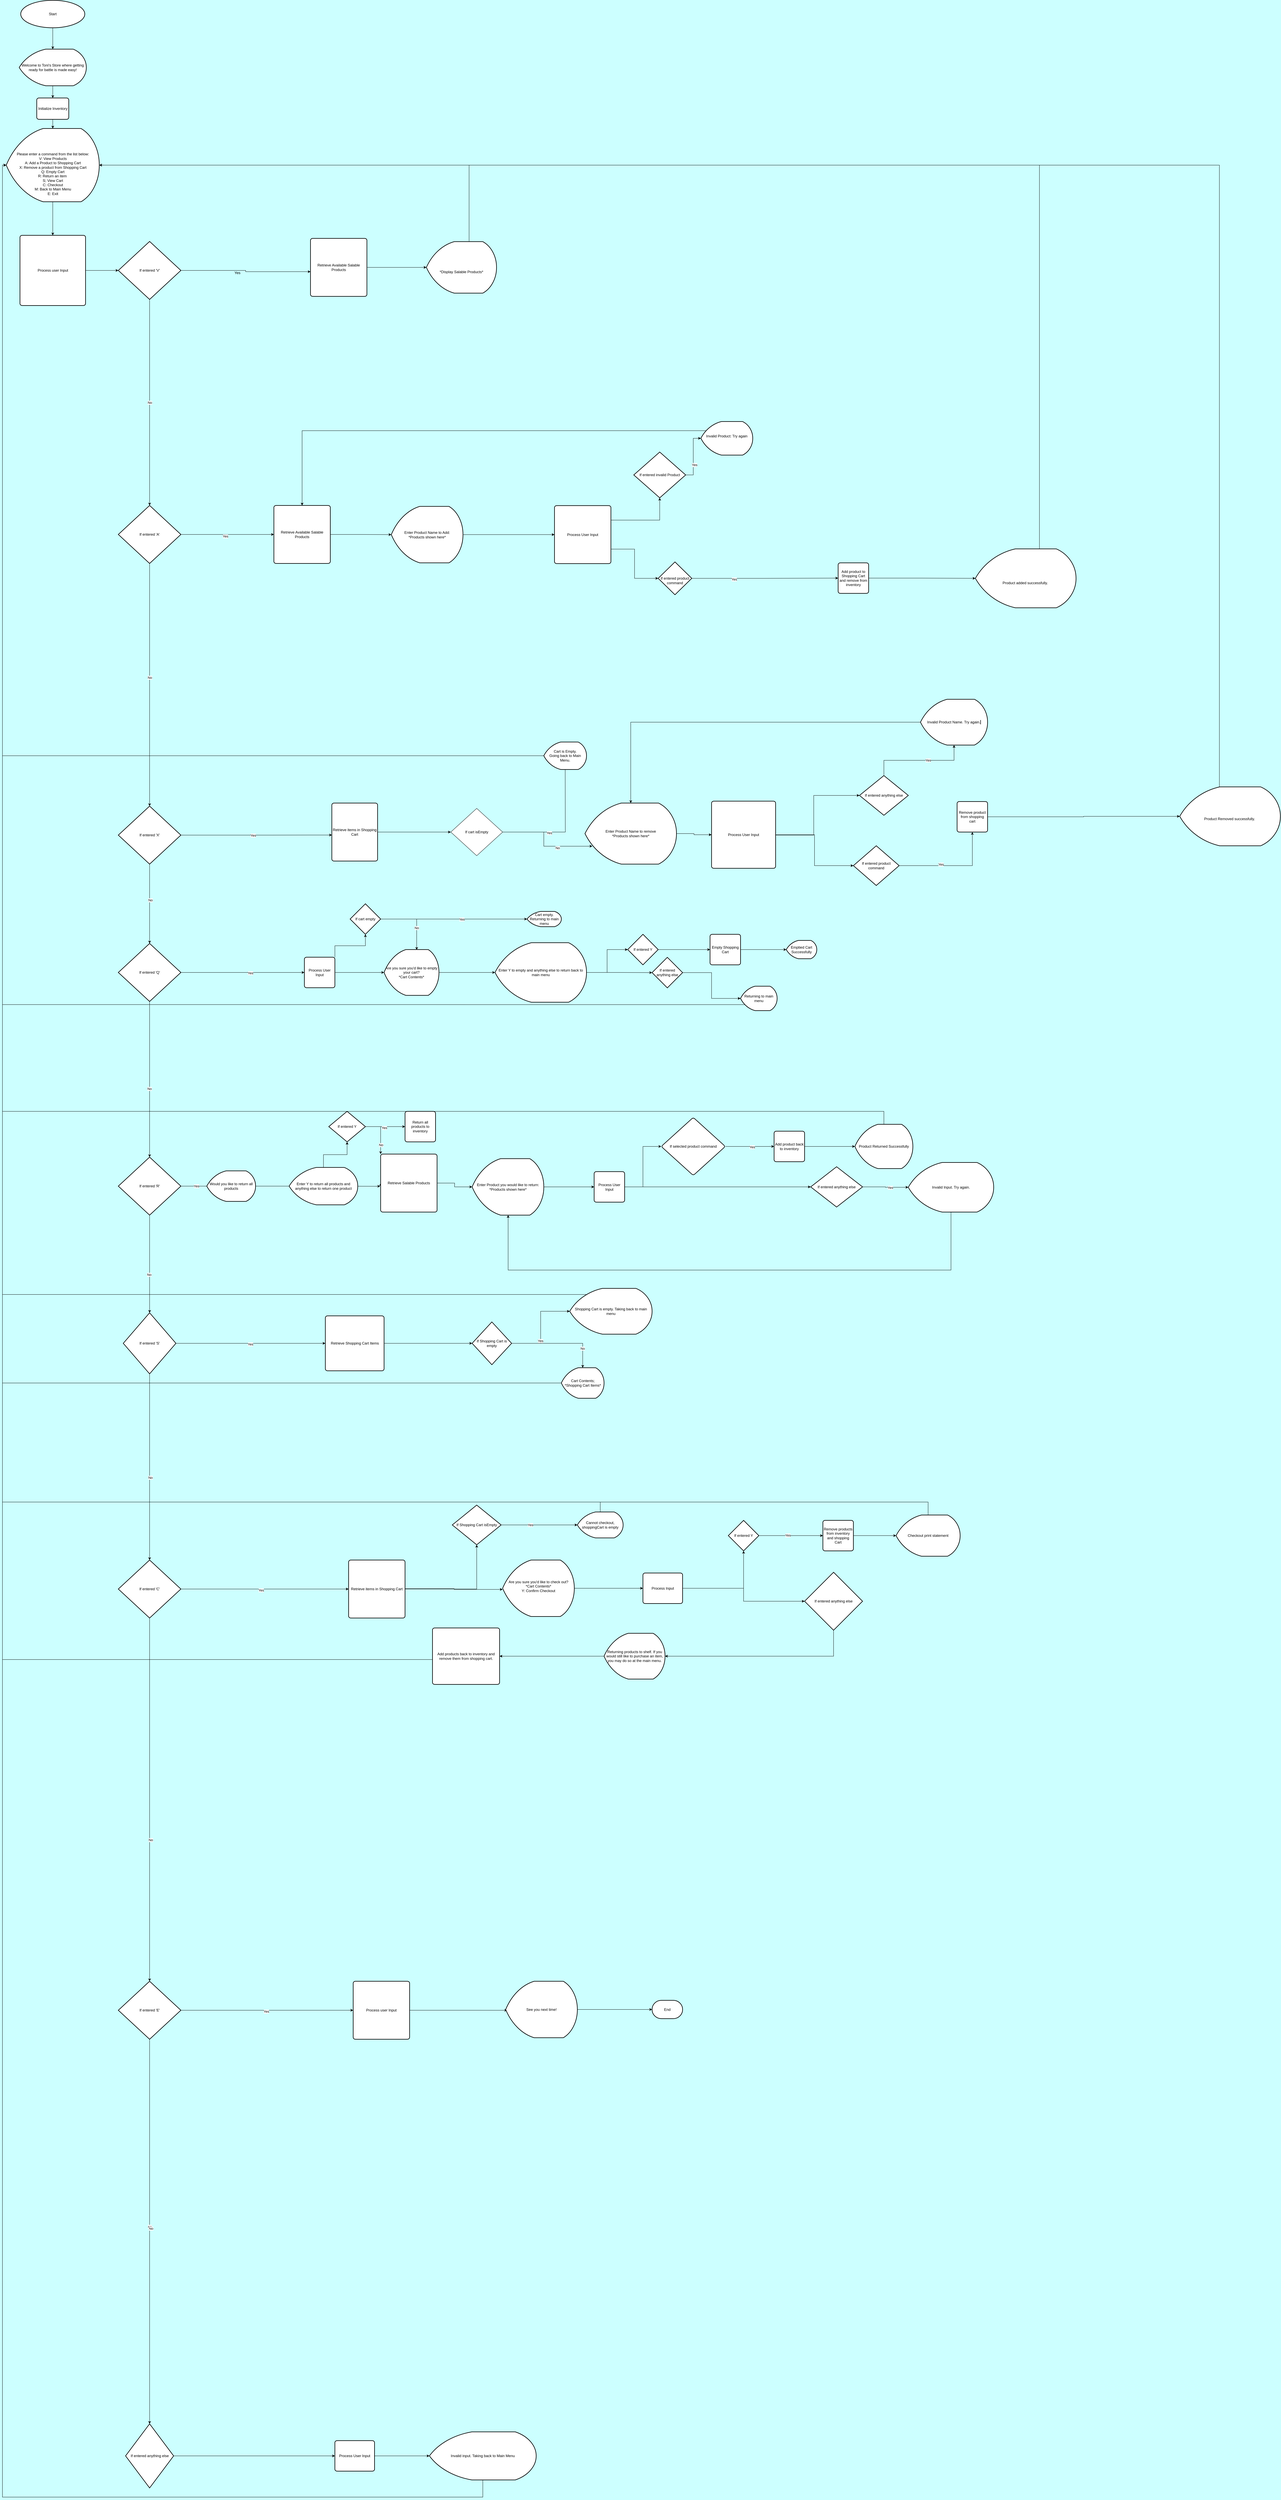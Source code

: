 <mxfile version="24.0.8" type="github">
  <diagram name="Page-1" id="eIcaw5Ktxpqwb3rYndxn">
    <mxGraphModel dx="2294" dy="2080" grid="1" gridSize="10" guides="1" tooltips="1" connect="1" arrows="1" fold="1" page="1" pageScale="1" pageWidth="850" pageHeight="1100" background="#CCFFFF" math="0" shadow="0">
      <root>
        <mxCell id="0" />
        <mxCell id="1" parent="0" />
        <mxCell id="yzI9sUqMzmRR-9goqgxq-1" value="Process user Input" style="rounded=1;whiteSpace=wrap;html=1;absoluteArcSize=1;arcSize=14;strokeWidth=2;" parent="1" vertex="1">
          <mxGeometry x="57.5" y="670" width="215" height="230" as="geometry" />
        </mxCell>
        <mxCell id="yzI9sUqMzmRR-9goqgxq-8" style="edgeStyle=orthogonalEdgeStyle;rounded=0;orthogonalLoop=1;jettySize=auto;html=1;exitX=0.5;exitY=1;exitDx=0;exitDy=0;exitPerimeter=0;entryX=0.5;entryY=0;entryDx=0;entryDy=0;" parent="1" source="yzI9sUqMzmRR-9goqgxq-2" target="Ji2q7HhagyUwaT0Esobe-1" edge="1">
          <mxGeometry relative="1" as="geometry" />
        </mxCell>
        <mxCell id="yzI9sUqMzmRR-9goqgxq-2" value="Welcome to Toni&#39;s Store where getting ready for battle is made easy!" style="strokeWidth=2;html=1;shape=mxgraph.flowchart.display;whiteSpace=wrap;" parent="1" vertex="1">
          <mxGeometry x="55" y="60" width="220" height="120" as="geometry" />
        </mxCell>
        <mxCell id="yzI9sUqMzmRR-9goqgxq-6" style="edgeStyle=orthogonalEdgeStyle;rounded=0;orthogonalLoop=1;jettySize=auto;html=1;exitX=0.5;exitY=1;exitDx=0;exitDy=0;exitPerimeter=0;" parent="1" source="yzI9sUqMzmRR-9goqgxq-3" target="yzI9sUqMzmRR-9goqgxq-2" edge="1">
          <mxGeometry relative="1" as="geometry" />
        </mxCell>
        <mxCell id="yzI9sUqMzmRR-9goqgxq-3" value="Start" style="strokeWidth=2;html=1;shape=mxgraph.flowchart.start_1;whiteSpace=wrap;" parent="1" vertex="1">
          <mxGeometry x="60" y="-100" width="210" height="90" as="geometry" />
        </mxCell>
        <mxCell id="SoI4EGUGny9ELKLl9ZO0-38" style="edgeStyle=orthogonalEdgeStyle;rounded=0;orthogonalLoop=1;jettySize=auto;html=1;exitX=1;exitY=0.5;exitDx=0;exitDy=0;exitPerimeter=0;entryX=0.001;entryY=0.574;entryDx=0;entryDy=0;entryPerimeter=0;" edge="1" parent="1" source="yzI9sUqMzmRR-9goqgxq-4" target="yzI9sUqMzmRR-9goqgxq-26">
          <mxGeometry relative="1" as="geometry">
            <mxPoint x="730" y="785.455" as="targetPoint" />
          </mxGeometry>
        </mxCell>
        <mxCell id="yzI9sUqMzmRR-9goqgxq-4" value="If entered &#39;V&#39;" style="strokeWidth=2;html=1;shape=mxgraph.flowchart.decision;whiteSpace=wrap;" parent="1" vertex="1">
          <mxGeometry x="380" y="690" width="205" height="190" as="geometry" />
        </mxCell>
        <mxCell id="yzI9sUqMzmRR-9goqgxq-9" style="edgeStyle=orthogonalEdgeStyle;rounded=0;orthogonalLoop=1;jettySize=auto;html=1;exitX=0.5;exitY=1;exitDx=0;exitDy=0;exitPerimeter=0;entryX=0.5;entryY=0;entryDx=0;entryDy=0;" parent="1" source="yzI9sUqMzmRR-9goqgxq-7" target="yzI9sUqMzmRR-9goqgxq-1" edge="1">
          <mxGeometry relative="1" as="geometry" />
        </mxCell>
        <mxCell id="yzI9sUqMzmRR-9goqgxq-7" value="&lt;br&gt;&lt;br&gt;&lt;br&gt;&lt;br&gt;&lt;br&gt;Please enter a command from the list below:&lt;br&gt;V: View Products&lt;br&gt;A: Add a Product to Shopping Cart&lt;br&gt;X: Remove a product from Shopping Cart&lt;div&gt;Q: Empty Cart&lt;br&gt;R: Return an item&amp;nbsp;&lt;br&gt;S; View Cart&lt;br&gt;C: Checkout&lt;br&gt;M: Back to Main Menu&lt;br&gt;E: Exit&lt;br&gt;&lt;div&gt;&lt;br&gt;&lt;/div&gt;&lt;/div&gt;" style="strokeWidth=2;html=1;shape=mxgraph.flowchart.display;whiteSpace=wrap;" parent="1" vertex="1">
          <mxGeometry x="12.5" y="320" width="305" height="240" as="geometry" />
        </mxCell>
        <mxCell id="yzI9sUqMzmRR-9goqgxq-38" style="edgeStyle=orthogonalEdgeStyle;rounded=0;orthogonalLoop=1;jettySize=auto;html=1;entryX=0;entryY=0.5;entryDx=0;entryDy=0;" parent="1" source="yzI9sUqMzmRR-9goqgxq-11" target="yzI9sUqMzmRR-9goqgxq-30" edge="1">
          <mxGeometry relative="1" as="geometry" />
        </mxCell>
        <mxCell id="yzI9sUqMzmRR-9goqgxq-41" value="Yes" style="edgeLabel;html=1;align=center;verticalAlign=middle;resizable=0;points=[];" parent="yzI9sUqMzmRR-9goqgxq-38" vertex="1" connectable="0">
          <mxGeometry x="-0.044" y="-4" relative="1" as="geometry">
            <mxPoint as="offset" />
          </mxGeometry>
        </mxCell>
        <mxCell id="yzI9sUqMzmRR-9goqgxq-11" value="If entered &#39;C&#39;" style="strokeWidth=2;html=1;shape=mxgraph.flowchart.decision;whiteSpace=wrap;" parent="1" vertex="1">
          <mxGeometry x="380" y="5010" width="205" height="190" as="geometry" />
        </mxCell>
        <mxCell id="8KenlMF8k856APXQgud9-43" style="edgeStyle=orthogonalEdgeStyle;rounded=0;orthogonalLoop=1;jettySize=auto;html=1;exitX=0.5;exitY=1;exitDx=0;exitDy=0;exitPerimeter=0;" parent="1" source="yzI9sUqMzmRR-9goqgxq-12" target="8KenlMF8k856APXQgud9-40" edge="1">
          <mxGeometry relative="1" as="geometry" />
        </mxCell>
        <mxCell id="8KenlMF8k856APXQgud9-44" value="No" style="edgeLabel;html=1;align=center;verticalAlign=middle;resizable=0;points=[];" parent="8KenlMF8k856APXQgud9-43" vertex="1" connectable="0">
          <mxGeometry x="0.219" y="-2" relative="1" as="geometry">
            <mxPoint as="offset" />
          </mxGeometry>
        </mxCell>
        <mxCell id="yzI9sUqMzmRR-9goqgxq-12" value="If entered &#39;R&#39;" style="strokeWidth=2;html=1;shape=mxgraph.flowchart.decision;whiteSpace=wrap;" parent="1" vertex="1">
          <mxGeometry x="380" y="3690" width="205" height="190" as="geometry" />
        </mxCell>
        <mxCell id="yzI9sUqMzmRR-9goqgxq-13" value="If entered &#39;X&#39;" style="strokeWidth=2;html=1;shape=mxgraph.flowchart.decision;whiteSpace=wrap;" parent="1" vertex="1">
          <mxGeometry x="380" y="2540" width="205" height="190" as="geometry" />
        </mxCell>
        <mxCell id="yzI9sUqMzmRR-9goqgxq-14" value="If entered &#39;A&#39;" style="strokeWidth=2;html=1;shape=mxgraph.flowchart.decision;whiteSpace=wrap;" parent="1" vertex="1">
          <mxGeometry x="380" y="1555" width="205" height="190" as="geometry" />
        </mxCell>
        <mxCell id="yzI9sUqMzmRR-9goqgxq-15" style="edgeStyle=orthogonalEdgeStyle;rounded=0;orthogonalLoop=1;jettySize=auto;html=1;entryX=0;entryY=0.5;entryDx=0;entryDy=0;entryPerimeter=0;" parent="1" source="yzI9sUqMzmRR-9goqgxq-1" target="yzI9sUqMzmRR-9goqgxq-4" edge="1">
          <mxGeometry relative="1" as="geometry" />
        </mxCell>
        <mxCell id="yzI9sUqMzmRR-9goqgxq-16" value="No" style="edgeStyle=orthogonalEdgeStyle;rounded=0;orthogonalLoop=1;jettySize=auto;html=1;exitX=0.5;exitY=1;exitDx=0;exitDy=0;exitPerimeter=0;entryX=0.5;entryY=0;entryDx=0;entryDy=0;entryPerimeter=0;" parent="1" source="yzI9sUqMzmRR-9goqgxq-4" target="yzI9sUqMzmRR-9goqgxq-14" edge="1">
          <mxGeometry relative="1" as="geometry" />
        </mxCell>
        <mxCell id="yzI9sUqMzmRR-9goqgxq-18" style="edgeStyle=orthogonalEdgeStyle;rounded=0;orthogonalLoop=1;jettySize=auto;html=1;exitX=0.5;exitY=1;exitDx=0;exitDy=0;exitPerimeter=0;entryX=0.5;entryY=0;entryDx=0;entryDy=0;entryPerimeter=0;" parent="1" source="yzI9sUqMzmRR-9goqgxq-14" target="yzI9sUqMzmRR-9goqgxq-13" edge="1">
          <mxGeometry relative="1" as="geometry" />
        </mxCell>
        <mxCell id="yzI9sUqMzmRR-9goqgxq-22" value="No" style="edgeLabel;html=1;align=center;verticalAlign=middle;resizable=0;points=[];" parent="yzI9sUqMzmRR-9goqgxq-18" vertex="1" connectable="0">
          <mxGeometry x="-0.061" relative="1" as="geometry">
            <mxPoint as="offset" />
          </mxGeometry>
        </mxCell>
        <mxCell id="yzI9sUqMzmRR-9goqgxq-19" style="edgeStyle=orthogonalEdgeStyle;rounded=0;orthogonalLoop=1;jettySize=auto;html=1;exitX=0.5;exitY=1;exitDx=0;exitDy=0;exitPerimeter=0;entryX=0.5;entryY=0;entryDx=0;entryDy=0;entryPerimeter=0;" parent="1" source="SoI4EGUGny9ELKLl9ZO0-1" target="yzI9sUqMzmRR-9goqgxq-12" edge="1">
          <mxGeometry relative="1" as="geometry" />
        </mxCell>
        <mxCell id="SoI4EGUGny9ELKLl9ZO0-4" value="No" style="edgeLabel;html=1;align=center;verticalAlign=middle;resizable=0;points=[];" vertex="1" connectable="0" parent="yzI9sUqMzmRR-9goqgxq-19">
          <mxGeometry x="0.115" y="-1" relative="1" as="geometry">
            <mxPoint y="1" as="offset" />
          </mxGeometry>
        </mxCell>
        <mxCell id="yzI9sUqMzmRR-9goqgxq-21" style="edgeStyle=orthogonalEdgeStyle;rounded=0;orthogonalLoop=1;jettySize=auto;html=1;exitX=0.5;exitY=1;exitDx=0;exitDy=0;exitPerimeter=0;entryX=0.5;entryY=0;entryDx=0;entryDy=0;entryPerimeter=0;" parent="1" source="yzI9sUqMzmRR-9goqgxq-11" target="zypE5ITx2ImbV6XnPkiI-3" edge="1">
          <mxGeometry relative="1" as="geometry">
            <mxPoint x="482.5" y="6240" as="targetPoint" />
          </mxGeometry>
        </mxCell>
        <mxCell id="yzI9sUqMzmRR-9goqgxq-25" value="No" style="edgeLabel;html=1;align=center;verticalAlign=middle;resizable=0;points=[];" parent="yzI9sUqMzmRR-9goqgxq-21" vertex="1" connectable="0">
          <mxGeometry x="0.222" y="3" relative="1" as="geometry">
            <mxPoint as="offset" />
          </mxGeometry>
        </mxCell>
        <mxCell id="yzI9sUqMzmRR-9goqgxq-26" value="Retrieve Available Salable Products" style="rounded=1;whiteSpace=wrap;html=1;absoluteArcSize=1;arcSize=14;strokeWidth=2;" parent="1" vertex="1">
          <mxGeometry x="1010" y="680" width="185" height="190" as="geometry" />
        </mxCell>
        <mxCell id="zypE5ITx2ImbV6XnPkiI-9" style="edgeStyle=orthogonalEdgeStyle;rounded=0;orthogonalLoop=1;jettySize=auto;html=1;entryX=0;entryY=0.5;entryDx=0;entryDy=0;entryPerimeter=0;" parent="1" source="yzI9sUqMzmRR-9goqgxq-27" target="zypE5ITx2ImbV6XnPkiI-7" edge="1">
          <mxGeometry relative="1" as="geometry">
            <mxPoint x="1310" y="1005" as="targetPoint" />
          </mxGeometry>
        </mxCell>
        <mxCell id="yzI9sUqMzmRR-9goqgxq-27" value="Retrieve Available Salable Products" style="rounded=1;whiteSpace=wrap;html=1;absoluteArcSize=1;arcSize=14;strokeWidth=2;" parent="1" vertex="1">
          <mxGeometry x="890" y="1555" width="185" height="190" as="geometry" />
        </mxCell>
        <mxCell id="8KenlMF8k856APXQgud9-5" style="edgeStyle=orthogonalEdgeStyle;rounded=0;orthogonalLoop=1;jettySize=auto;html=1;entryX=0;entryY=0.5;entryDx=0;entryDy=0;" parent="1" source="yzI9sUqMzmRR-9goqgxq-28" target="8KenlMF8k856APXQgud9-3" edge="1">
          <mxGeometry relative="1" as="geometry" />
        </mxCell>
        <mxCell id="yzI9sUqMzmRR-9goqgxq-28" value="Retrieve items in Shopping Cart" style="rounded=1;whiteSpace=wrap;html=1;absoluteArcSize=1;arcSize=14;strokeWidth=2;" parent="1" vertex="1">
          <mxGeometry x="1080" y="2530" width="150" height="190" as="geometry" />
        </mxCell>
        <mxCell id="8KenlMF8k856APXQgud9-35" style="edgeStyle=orthogonalEdgeStyle;rounded=0;orthogonalLoop=1;jettySize=auto;html=1;" parent="1" source="yzI9sUqMzmRR-9goqgxq-30" target="8KenlMF8k856APXQgud9-36" edge="1">
          <mxGeometry relative="1" as="geometry">
            <mxPoint x="1550" y="4890" as="targetPoint" />
          </mxGeometry>
        </mxCell>
        <mxCell id="yzI9sUqMzmRR-9goqgxq-30" value="Retrieve items in Shopping Cart" style="rounded=1;whiteSpace=wrap;html=1;absoluteArcSize=1;arcSize=14;strokeWidth=2;" parent="1" vertex="1">
          <mxGeometry x="1135" y="5010" width="185" height="190" as="geometry" />
        </mxCell>
        <mxCell id="yzI9sUqMzmRR-9goqgxq-34" style="edgeStyle=orthogonalEdgeStyle;rounded=0;orthogonalLoop=1;jettySize=auto;html=1;entryX=0;entryY=0.5;entryDx=0;entryDy=0;exitX=1;exitY=0.5;exitDx=0;exitDy=0;exitPerimeter=0;" parent="1" source="yzI9sUqMzmRR-9goqgxq-14" target="yzI9sUqMzmRR-9goqgxq-27" edge="1">
          <mxGeometry relative="1" as="geometry">
            <mxPoint x="600" y="1004.33" as="sourcePoint" />
            <mxPoint x="904" y="1004.33" as="targetPoint" />
          </mxGeometry>
        </mxCell>
        <mxCell id="yzI9sUqMzmRR-9goqgxq-35" value="Yes" style="edgeLabel;html=1;align=center;verticalAlign=middle;resizable=0;points=[];" parent="yzI9sUqMzmRR-9goqgxq-34" vertex="1" connectable="0">
          <mxGeometry x="-0.052" y="-6" relative="1" as="geometry">
            <mxPoint x="1" as="offset" />
          </mxGeometry>
        </mxCell>
        <mxCell id="yzI9sUqMzmRR-9goqgxq-36" style="edgeStyle=orthogonalEdgeStyle;rounded=0;orthogonalLoop=1;jettySize=auto;html=1;exitX=1;exitY=0.5;exitDx=0;exitDy=0;exitPerimeter=0;entryX=0.002;entryY=0.551;entryDx=0;entryDy=0;entryPerimeter=0;" parent="1" source="yzI9sUqMzmRR-9goqgxq-13" target="yzI9sUqMzmRR-9goqgxq-28" edge="1">
          <mxGeometry relative="1" as="geometry" />
        </mxCell>
        <mxCell id="yzI9sUqMzmRR-9goqgxq-43" value="Yes" style="edgeLabel;html=1;align=center;verticalAlign=middle;resizable=0;points=[];" parent="yzI9sUqMzmRR-9goqgxq-36" vertex="1" connectable="0">
          <mxGeometry x="-0.046" y="-1" relative="1" as="geometry">
            <mxPoint as="offset" />
          </mxGeometry>
        </mxCell>
        <mxCell id="yzI9sUqMzmRR-9goqgxq-37" style="edgeStyle=orthogonalEdgeStyle;rounded=0;orthogonalLoop=1;jettySize=auto;html=1;entryX=-0.008;entryY=0.555;entryDx=0;entryDy=0;entryPerimeter=0;" parent="1" source="yzI9sUqMzmRR-9goqgxq-12" target="yzI9sUqMzmRR-9goqgxq-29" edge="1">
          <mxGeometry relative="1" as="geometry" />
        </mxCell>
        <mxCell id="SoI4EGUGny9ELKLl9ZO0-47" value="Yes" style="edgeLabel;html=1;align=center;verticalAlign=middle;resizable=0;points=[];" vertex="1" connectable="0" parent="yzI9sUqMzmRR-9goqgxq-37">
          <mxGeometry x="-0.841" relative="1" as="geometry">
            <mxPoint x="-1" as="offset" />
          </mxGeometry>
        </mxCell>
        <mxCell id="zypE5ITx2ImbV6XnPkiI-25" style="edgeStyle=orthogonalEdgeStyle;rounded=0;orthogonalLoop=1;jettySize=auto;html=1;entryX=1;entryY=0.5;entryDx=0;entryDy=0;entryPerimeter=0;exitX=0.649;exitY=0.012;exitDx=0;exitDy=0;exitPerimeter=0;" parent="1" source="yzI9sUqMzmRR-9goqgxq-44" target="yzI9sUqMzmRR-9goqgxq-7" edge="1">
          <mxGeometry relative="1" as="geometry">
            <mxPoint x="1740" y="575" as="targetPoint" />
            <Array as="points">
              <mxPoint x="1530" y="693" />
              <mxPoint x="1530" y="440" />
            </Array>
          </mxGeometry>
        </mxCell>
        <mxCell id="yzI9sUqMzmRR-9goqgxq-44" value="&lt;br&gt;&lt;br&gt;&lt;br&gt;*Display Salable Products*&lt;br&gt;&lt;br style=&quot;border-color: var(--border-color);&quot;&gt;&lt;div style=&quot;border-color: var(--border-color);&quot;&gt;&lt;/div&gt;" style="strokeWidth=2;html=1;shape=mxgraph.flowchart.display;whiteSpace=wrap;" parent="1" vertex="1">
          <mxGeometry x="1390" y="690.63" width="230" height="168.75" as="geometry" />
        </mxCell>
        <mxCell id="zypE5ITx2ImbV6XnPkiI-1" style="edgeStyle=orthogonalEdgeStyle;rounded=0;orthogonalLoop=1;jettySize=auto;html=1;exitX=1;exitY=0.5;exitDx=0;exitDy=0;exitPerimeter=0;entryX=0;entryY=0.5;entryDx=0;entryDy=0;" parent="1" source="zypE5ITx2ImbV6XnPkiI-3" target="zypE5ITx2ImbV6XnPkiI-4" edge="1">
          <mxGeometry relative="1" as="geometry" />
        </mxCell>
        <mxCell id="zypE5ITx2ImbV6XnPkiI-2" value="Yes" style="edgeLabel;html=1;align=center;verticalAlign=middle;resizable=0;points=[];" parent="zypE5ITx2ImbV6XnPkiI-1" vertex="1" connectable="0">
          <mxGeometry x="-0.009" y="-4" relative="1" as="geometry">
            <mxPoint as="offset" />
          </mxGeometry>
        </mxCell>
        <mxCell id="zypE5ITx2ImbV6XnPkiI-176" style="edgeStyle=orthogonalEdgeStyle;rounded=0;orthogonalLoop=1;jettySize=auto;html=1;" parent="1" source="zypE5ITx2ImbV6XnPkiI-3" target="zypE5ITx2ImbV6XnPkiI-177" edge="1">
          <mxGeometry relative="1" as="geometry">
            <mxPoint x="482.5" y="7870" as="targetPoint" />
          </mxGeometry>
        </mxCell>
        <mxCell id="zypE5ITx2ImbV6XnPkiI-185" value="no" style="edgeLabel;html=1;align=center;verticalAlign=middle;resizable=0;points=[];" parent="zypE5ITx2ImbV6XnPkiI-176" vertex="1" connectable="0">
          <mxGeometry x="-0.028" relative="1" as="geometry">
            <mxPoint y="1" as="offset" />
          </mxGeometry>
        </mxCell>
        <mxCell id="zypE5ITx2ImbV6XnPkiI-186" value="No" style="edgeLabel;html=1;align=center;verticalAlign=middle;resizable=0;points=[];" parent="zypE5ITx2ImbV6XnPkiI-176" vertex="1" connectable="0">
          <mxGeometry x="-0.018" y="4" relative="1" as="geometry">
            <mxPoint y="1" as="offset" />
          </mxGeometry>
        </mxCell>
        <mxCell id="zypE5ITx2ImbV6XnPkiI-3" value="If entered &#39;E&#39;" style="strokeWidth=2;html=1;shape=mxgraph.flowchart.decision;whiteSpace=wrap;" parent="1" vertex="1">
          <mxGeometry x="380" y="6390" width="205" height="190" as="geometry" />
        </mxCell>
        <mxCell id="zypE5ITx2ImbV6XnPkiI-4" value="Process user Input" style="rounded=1;whiteSpace=wrap;html=1;absoluteArcSize=1;arcSize=14;strokeWidth=2;" parent="1" vertex="1">
          <mxGeometry x="1150" y="6390" width="185" height="190" as="geometry" />
        </mxCell>
        <mxCell id="zypE5ITx2ImbV6XnPkiI-20" style="edgeStyle=orthogonalEdgeStyle;rounded=0;orthogonalLoop=1;jettySize=auto;html=1;entryX=0;entryY=0.5;entryDx=0;entryDy=0;" parent="1" source="zypE5ITx2ImbV6XnPkiI-7" target="zypE5ITx2ImbV6XnPkiI-21" edge="1">
          <mxGeometry relative="1" as="geometry">
            <mxPoint x="1730" y="1007.5" as="targetPoint" />
          </mxGeometry>
        </mxCell>
        <mxCell id="zypE5ITx2ImbV6XnPkiI-7" value="&lt;br&gt;Enter Product Name to Add:&lt;br&gt;*Products shown here*&lt;div&gt;&lt;br/&gt;&lt;/div&gt;" style="strokeWidth=2;html=1;shape=mxgraph.flowchart.display;whiteSpace=wrap;" parent="1" vertex="1">
          <mxGeometry x="1275" y="1558" width="235" height="185" as="geometry" />
        </mxCell>
        <mxCell id="zypE5ITx2ImbV6XnPkiI-8" style="edgeStyle=orthogonalEdgeStyle;rounded=0;orthogonalLoop=1;jettySize=auto;html=1;exitX=1;exitY=0.5;exitDx=0;exitDy=0;entryX=0;entryY=0.5;entryDx=0;entryDy=0;entryPerimeter=0;" parent="1" source="yzI9sUqMzmRR-9goqgxq-26" target="yzI9sUqMzmRR-9goqgxq-44" edge="1">
          <mxGeometry relative="1" as="geometry" />
        </mxCell>
        <mxCell id="zypE5ITx2ImbV6XnPkiI-46" style="edgeStyle=orthogonalEdgeStyle;rounded=0;orthogonalLoop=1;jettySize=auto;html=1;" parent="1" source="zypE5ITx2ImbV6XnPkiI-11" target="zypE5ITx2ImbV6XnPkiI-47" edge="1">
          <mxGeometry relative="1" as="geometry">
            <mxPoint x="1780" y="1230" as="targetPoint" />
          </mxGeometry>
        </mxCell>
        <mxCell id="zypE5ITx2ImbV6XnPkiI-11" value="Enter Product Name to remove&lt;br&gt;*Products shown here*" style="strokeWidth=2;html=1;shape=mxgraph.flowchart.display;whiteSpace=wrap;" parent="1" vertex="1">
          <mxGeometry x="1910" y="2530" width="300" height="200" as="geometry" />
        </mxCell>
        <mxCell id="zypE5ITx2ImbV6XnPkiI-12" style="edgeStyle=orthogonalEdgeStyle;rounded=0;orthogonalLoop=1;jettySize=auto;html=1;entryX=0;entryY=0.5;entryDx=0;entryDy=0;entryPerimeter=0;" parent="1" target="zypE5ITx2ImbV6XnPkiI-13" edge="1" source="yzI9sUqMzmRR-9goqgxq-29">
          <mxGeometry relative="1" as="geometry">
            <mxPoint x="1500" y="3790" as="targetPoint" />
            <mxPoint x="1265" y="3790" as="sourcePoint" />
          </mxGeometry>
        </mxCell>
        <mxCell id="zypE5ITx2ImbV6XnPkiI-128" style="edgeStyle=orthogonalEdgeStyle;rounded=0;orthogonalLoop=1;jettySize=auto;html=1;" parent="1" source="zypE5ITx2ImbV6XnPkiI-13" target="zypE5ITx2ImbV6XnPkiI-129" edge="1">
          <mxGeometry relative="1" as="geometry">
            <mxPoint x="1990" y="3787.5" as="targetPoint" />
          </mxGeometry>
        </mxCell>
        <mxCell id="zypE5ITx2ImbV6XnPkiI-13" value="&lt;br&gt;Enter Product you would like to return:&lt;br&gt;*Products shown here*&lt;div&gt;&lt;br&gt;&lt;/div&gt;" style="strokeWidth=2;html=1;shape=mxgraph.flowchart.display;whiteSpace=wrap;" parent="1" vertex="1">
          <mxGeometry x="1540" y="3695" width="235" height="185" as="geometry" />
        </mxCell>
        <mxCell id="zypE5ITx2ImbV6XnPkiI-14" style="edgeStyle=orthogonalEdgeStyle;rounded=0;orthogonalLoop=1;jettySize=auto;html=1;entryX=0;entryY=0.5;entryDx=0;entryDy=0;entryPerimeter=0;" parent="1" edge="1">
          <mxGeometry relative="1" as="geometry">
            <mxPoint x="1640" y="5106.25" as="targetPoint" />
            <mxPoint x="1320" y="5103.75" as="sourcePoint" />
            <Array as="points">
              <mxPoint x="1481" y="5104" />
              <mxPoint x="1641" y="5106" />
            </Array>
          </mxGeometry>
        </mxCell>
        <mxCell id="zypE5ITx2ImbV6XnPkiI-152" style="edgeStyle=orthogonalEdgeStyle;rounded=0;orthogonalLoop=1;jettySize=auto;html=1;" parent="1" source="zypE5ITx2ImbV6XnPkiI-15" target="zypE5ITx2ImbV6XnPkiI-153" edge="1">
          <mxGeometry relative="1" as="geometry">
            <mxPoint x="2130" y="5010" as="targetPoint" />
          </mxGeometry>
        </mxCell>
        <mxCell id="zypE5ITx2ImbV6XnPkiI-15" value="Are you sure you&#39;d like to check out?&lt;br&gt;*Cart Contents*&lt;br&gt;Y: Confirm Checkout&lt;div&gt;&lt;br&gt;&lt;/div&gt;" style="strokeWidth=2;html=1;shape=mxgraph.flowchart.display;whiteSpace=wrap;" parent="1" vertex="1">
          <mxGeometry x="1640" y="5010" width="235" height="185" as="geometry" />
        </mxCell>
        <mxCell id="zypE5ITx2ImbV6XnPkiI-18" style="edgeStyle=orthogonalEdgeStyle;rounded=0;orthogonalLoop=1;jettySize=auto;html=1;entryX=0.021;entryY=0.514;entryDx=0;entryDy=0;entryPerimeter=0;exitX=1;exitY=0.5;exitDx=0;exitDy=0;" parent="1" source="zypE5ITx2ImbV6XnPkiI-4" target="zypE5ITx2ImbV6XnPkiI-19" edge="1">
          <mxGeometry relative="1" as="geometry">
            <mxPoint x="1555" y="7515" as="targetPoint" />
            <mxPoint x="1400" y="6630" as="sourcePoint" />
          </mxGeometry>
        </mxCell>
        <mxCell id="8KenlMF8k856APXQgud9-26" style="edgeStyle=orthogonalEdgeStyle;rounded=0;orthogonalLoop=1;jettySize=auto;html=1;" parent="1" source="zypE5ITx2ImbV6XnPkiI-19" target="8KenlMF8k856APXQgud9-27" edge="1">
          <mxGeometry relative="1" as="geometry">
            <mxPoint x="2180" y="6482.5" as="targetPoint" />
          </mxGeometry>
        </mxCell>
        <mxCell id="zypE5ITx2ImbV6XnPkiI-19" value="See you next time!" style="strokeWidth=2;html=1;shape=mxgraph.flowchart.display;whiteSpace=wrap;" parent="1" vertex="1">
          <mxGeometry x="1650" y="6390" width="235" height="185" as="geometry" />
        </mxCell>
        <mxCell id="zypE5ITx2ImbV6XnPkiI-81" style="edgeStyle=orthogonalEdgeStyle;rounded=0;orthogonalLoop=1;jettySize=auto;html=1;exitX=1;exitY=0.25;exitDx=0;exitDy=0;" parent="1" source="zypE5ITx2ImbV6XnPkiI-21" target="zypE5ITx2ImbV6XnPkiI-82" edge="1">
          <mxGeometry relative="1" as="geometry">
            <mxPoint x="2140" y="920" as="targetPoint" />
          </mxGeometry>
        </mxCell>
        <mxCell id="zypE5ITx2ImbV6XnPkiI-84" style="edgeStyle=orthogonalEdgeStyle;rounded=0;orthogonalLoop=1;jettySize=auto;html=1;exitX=1;exitY=0.75;exitDx=0;exitDy=0;entryX=0;entryY=0.5;entryDx=0;entryDy=0;entryPerimeter=0;" parent="1" source="zypE5ITx2ImbV6XnPkiI-21" target="zypE5ITx2ImbV6XnPkiI-85" edge="1">
          <mxGeometry relative="1" as="geometry">
            <mxPoint x="2100" y="1056" as="targetPoint" />
          </mxGeometry>
        </mxCell>
        <mxCell id="zypE5ITx2ImbV6XnPkiI-21" value="Process User Input" style="rounded=1;whiteSpace=wrap;html=1;absoluteArcSize=1;arcSize=14;strokeWidth=2;" parent="1" vertex="1">
          <mxGeometry x="1810" y="1555.5" width="185" height="190" as="geometry" />
        </mxCell>
        <mxCell id="zypE5ITx2ImbV6XnPkiI-48" style="edgeStyle=orthogonalEdgeStyle;rounded=0;orthogonalLoop=1;jettySize=auto;html=1;" parent="1" source="zypE5ITx2ImbV6XnPkiI-47" target="zypE5ITx2ImbV6XnPkiI-49" edge="1">
          <mxGeometry relative="1" as="geometry">
            <mxPoint x="2150" y="1230" as="targetPoint" />
            <Array as="points">
              <mxPoint x="2660" y="2635" />
              <mxPoint x="2660" y="2505" />
            </Array>
          </mxGeometry>
        </mxCell>
        <mxCell id="zypE5ITx2ImbV6XnPkiI-52" style="edgeStyle=orthogonalEdgeStyle;rounded=0;orthogonalLoop=1;jettySize=auto;html=1;exitX=1;exitY=0.5;exitDx=0;exitDy=0;" parent="1" source="zypE5ITx2ImbV6XnPkiI-47" target="zypE5ITx2ImbV6XnPkiI-53" edge="1">
          <mxGeometry relative="1" as="geometry">
            <mxPoint x="2130" y="1320" as="targetPoint" />
          </mxGeometry>
        </mxCell>
        <mxCell id="zypE5ITx2ImbV6XnPkiI-47" value="Process User Input" style="rounded=1;whiteSpace=wrap;html=1;absoluteArcSize=1;arcSize=14;strokeWidth=2;" parent="1" vertex="1">
          <mxGeometry x="2325" y="2523.75" width="210" height="220" as="geometry" />
        </mxCell>
        <mxCell id="8KenlMF8k856APXQgud9-16" style="edgeStyle=orthogonalEdgeStyle;rounded=0;orthogonalLoop=1;jettySize=auto;html=1;exitX=0.5;exitY=0;exitDx=0;exitDy=0;exitPerimeter=0;" parent="1" source="zypE5ITx2ImbV6XnPkiI-49" target="8KenlMF8k856APXQgud9-17" edge="1">
          <mxGeometry relative="1" as="geometry">
            <mxPoint x="3110" y="2310" as="targetPoint" />
          </mxGeometry>
        </mxCell>
        <mxCell id="8KenlMF8k856APXQgud9-66" value="Yes" style="edgeLabel;html=1;align=center;verticalAlign=middle;resizable=0;points=[];" parent="8KenlMF8k856APXQgud9-16" vertex="1" connectable="0">
          <mxGeometry x="0.184" relative="1" as="geometry">
            <mxPoint x="-1" as="offset" />
          </mxGeometry>
        </mxCell>
        <mxCell id="zypE5ITx2ImbV6XnPkiI-49" value="If entered anything else" style="strokeWidth=2;html=1;shape=mxgraph.flowchart.decision;whiteSpace=wrap;" parent="1" vertex="1">
          <mxGeometry x="2810" y="2440" width="160" height="130" as="geometry" />
        </mxCell>
        <mxCell id="zypE5ITx2ImbV6XnPkiI-54" style="edgeStyle=orthogonalEdgeStyle;rounded=0;orthogonalLoop=1;jettySize=auto;html=1;exitX=1;exitY=0.5;exitDx=0;exitDy=0;exitPerimeter=0;" parent="1" source="zypE5ITx2ImbV6XnPkiI-53" target="zypE5ITx2ImbV6XnPkiI-55" edge="1">
          <mxGeometry relative="1" as="geometry">
            <mxPoint x="2460" y="1296" as="targetPoint" />
          </mxGeometry>
        </mxCell>
        <mxCell id="zypE5ITx2ImbV6XnPkiI-58" value="Yes" style="edgeLabel;html=1;align=center;verticalAlign=middle;resizable=0;points=[];" parent="zypE5ITx2ImbV6XnPkiI-54" vertex="1" connectable="0">
          <mxGeometry x="-0.225" y="4" relative="1" as="geometry">
            <mxPoint x="1" as="offset" />
          </mxGeometry>
        </mxCell>
        <mxCell id="zypE5ITx2ImbV6XnPkiI-53" value="If entered product command" style="strokeWidth=2;html=1;shape=mxgraph.flowchart.decision;whiteSpace=wrap;" parent="1" vertex="1">
          <mxGeometry x="2790" y="2670" width="150" height="130" as="geometry" />
        </mxCell>
        <mxCell id="zypE5ITx2ImbV6XnPkiI-56" style="edgeStyle=orthogonalEdgeStyle;rounded=0;orthogonalLoop=1;jettySize=auto;html=1;" parent="1" source="zypE5ITx2ImbV6XnPkiI-55" target="zypE5ITx2ImbV6XnPkiI-57" edge="1">
          <mxGeometry relative="1" as="geometry">
            <mxPoint x="2690" y="1296" as="targetPoint" />
          </mxGeometry>
        </mxCell>
        <mxCell id="zypE5ITx2ImbV6XnPkiI-55" value="Remove product from shopping cart" style="rounded=1;whiteSpace=wrap;html=1;absoluteArcSize=1;arcSize=14;strokeWidth=2;" parent="1" vertex="1">
          <mxGeometry x="3130" y="2525" width="100" height="100" as="geometry" />
        </mxCell>
        <mxCell id="8KenlMF8k856APXQgud9-19" style="edgeStyle=orthogonalEdgeStyle;rounded=0;orthogonalLoop=1;jettySize=auto;html=1;" parent="1" source="zypE5ITx2ImbV6XnPkiI-57" target="yzI9sUqMzmRR-9goqgxq-7" edge="1">
          <mxGeometry relative="1" as="geometry">
            <Array as="points">
              <mxPoint x="3990" y="440" />
            </Array>
          </mxGeometry>
        </mxCell>
        <mxCell id="zypE5ITx2ImbV6XnPkiI-57" value="&lt;br&gt;&lt;br&gt;&lt;br&gt;Product Removed successfully.&amp;nbsp;&lt;br&gt;&lt;br&gt;&lt;div&gt;&lt;br&gt;&lt;/div&gt;" style="strokeWidth=2;html=1;shape=mxgraph.flowchart.display;whiteSpace=wrap;" parent="1" vertex="1">
          <mxGeometry x="3860" y="2477" width="330" height="193" as="geometry" />
        </mxCell>
        <mxCell id="8KenlMF8k856APXQgud9-12" style="edgeStyle=orthogonalEdgeStyle;rounded=0;orthogonalLoop=1;jettySize=auto;html=1;" parent="1" source="zypE5ITx2ImbV6XnPkiI-82" target="8KenlMF8k856APXQgud9-13" edge="1">
          <mxGeometry relative="1" as="geometry">
            <mxPoint x="2340" y="1360" as="targetPoint" />
          </mxGeometry>
        </mxCell>
        <mxCell id="8KenlMF8k856APXQgud9-67" value="Yes" style="edgeLabel;html=1;align=center;verticalAlign=middle;resizable=0;points=[];" parent="8KenlMF8k856APXQgud9-12" vertex="1" connectable="0">
          <mxGeometry x="-0.302" y="-4" relative="1" as="geometry">
            <mxPoint y="1" as="offset" />
          </mxGeometry>
        </mxCell>
        <mxCell id="zypE5ITx2ImbV6XnPkiI-82" value="If entered invalid Product" style="strokeWidth=2;html=1;shape=mxgraph.flowchart.decision;whiteSpace=wrap;" parent="1" vertex="1">
          <mxGeometry x="2070" y="1380" width="170" height="150" as="geometry" />
        </mxCell>
        <mxCell id="zypE5ITx2ImbV6XnPkiI-86" style="edgeStyle=orthogonalEdgeStyle;rounded=0;orthogonalLoop=1;jettySize=auto;html=1;" parent="1" source="zypE5ITx2ImbV6XnPkiI-85" target="zypE5ITx2ImbV6XnPkiI-87" edge="1">
          <mxGeometry relative="1" as="geometry">
            <mxPoint x="2340" y="1053.75" as="targetPoint" />
          </mxGeometry>
        </mxCell>
        <mxCell id="8KenlMF8k856APXQgud9-68" value="Yes" style="edgeLabel;html=1;align=center;verticalAlign=middle;resizable=0;points=[];" parent="zypE5ITx2ImbV6XnPkiI-86" vertex="1" connectable="0">
          <mxGeometry x="-0.42" y="-3" relative="1" as="geometry">
            <mxPoint x="-1" as="offset" />
          </mxGeometry>
        </mxCell>
        <mxCell id="zypE5ITx2ImbV6XnPkiI-85" value="&lt;br&gt;If entered product command" style="strokeWidth=2;html=1;shape=mxgraph.flowchart.decision;whiteSpace=wrap;" parent="1" vertex="1">
          <mxGeometry x="2150" y="1740" width="110" height="107.5" as="geometry" />
        </mxCell>
        <mxCell id="zypE5ITx2ImbV6XnPkiI-87" value="Add product to Shopping Cart and remove from inventory" style="rounded=1;whiteSpace=wrap;html=1;absoluteArcSize=1;arcSize=14;strokeWidth=2;" parent="1" vertex="1">
          <mxGeometry x="2740" y="1743" width="100" height="100" as="geometry" />
        </mxCell>
        <mxCell id="8KenlMF8k856APXQgud9-15" style="edgeStyle=orthogonalEdgeStyle;rounded=0;orthogonalLoop=1;jettySize=auto;html=1;" parent="1" source="zypE5ITx2ImbV6XnPkiI-88" target="yzI9sUqMzmRR-9goqgxq-7" edge="1">
          <mxGeometry relative="1" as="geometry">
            <Array as="points">
              <mxPoint x="3400" y="440" />
            </Array>
          </mxGeometry>
        </mxCell>
        <mxCell id="zypE5ITx2ImbV6XnPkiI-88" value="&lt;br&gt;&lt;br&gt;&lt;br&gt;&lt;br&gt;&lt;br&gt;Product added successfully.&amp;nbsp;&lt;br&gt;&lt;br&gt;&lt;br&gt;&lt;div&gt;&lt;br&gt;&lt;/div&gt;" style="strokeWidth=2;html=1;shape=mxgraph.flowchart.display;whiteSpace=wrap;" parent="1" vertex="1">
          <mxGeometry x="3190" y="1697.25" width="330" height="193" as="geometry" />
        </mxCell>
        <mxCell id="zypE5ITx2ImbV6XnPkiI-89" style="edgeStyle=orthogonalEdgeStyle;rounded=0;orthogonalLoop=1;jettySize=auto;html=1;entryX=0;entryY=0.5;entryDx=0;entryDy=0;entryPerimeter=0;" parent="1" source="zypE5ITx2ImbV6XnPkiI-87" target="zypE5ITx2ImbV6XnPkiI-88" edge="1">
          <mxGeometry relative="1" as="geometry" />
        </mxCell>
        <mxCell id="zypE5ITx2ImbV6XnPkiI-131" value="" style="edgeStyle=orthogonalEdgeStyle;rounded=0;orthogonalLoop=1;jettySize=auto;html=1;" parent="1" source="zypE5ITx2ImbV6XnPkiI-129" target="zypE5ITx2ImbV6XnPkiI-130" edge="1">
          <mxGeometry relative="1" as="geometry" />
        </mxCell>
        <mxCell id="zypE5ITx2ImbV6XnPkiI-146" style="edgeStyle=orthogonalEdgeStyle;rounded=0;orthogonalLoop=1;jettySize=auto;html=1;exitX=1;exitY=0.5;exitDx=0;exitDy=0;" parent="1" source="zypE5ITx2ImbV6XnPkiI-129" target="zypE5ITx2ImbV6XnPkiI-147" edge="1">
          <mxGeometry relative="1" as="geometry">
            <mxPoint x="2670" y="3788" as="targetPoint" />
          </mxGeometry>
        </mxCell>
        <mxCell id="zypE5ITx2ImbV6XnPkiI-129" value="Process User Input" style="rounded=1;whiteSpace=wrap;html=1;absoluteArcSize=1;arcSize=14;strokeWidth=2;" parent="1" vertex="1">
          <mxGeometry x="1940" y="3737.5" width="100" height="100" as="geometry" />
        </mxCell>
        <mxCell id="zypE5ITx2ImbV6XnPkiI-134" style="edgeStyle=orthogonalEdgeStyle;rounded=0;orthogonalLoop=1;jettySize=auto;html=1;" parent="1" source="zypE5ITx2ImbV6XnPkiI-130" target="zypE5ITx2ImbV6XnPkiI-135" edge="1">
          <mxGeometry relative="1" as="geometry">
            <mxPoint x="2580" y="3655" as="targetPoint" />
          </mxGeometry>
        </mxCell>
        <mxCell id="8KenlMF8k856APXQgud9-64" value="Yes" style="edgeLabel;html=1;align=center;verticalAlign=middle;resizable=0;points=[];" parent="zypE5ITx2ImbV6XnPkiI-134" vertex="1" connectable="0">
          <mxGeometry x="0.1" y="-2" relative="1" as="geometry">
            <mxPoint as="offset" />
          </mxGeometry>
        </mxCell>
        <mxCell id="zypE5ITx2ImbV6XnPkiI-130" value="If selected product command" style="rhombus;whiteSpace=wrap;html=1;rounded=1;arcSize=14;strokeWidth=2;" parent="1" vertex="1">
          <mxGeometry x="2160" y="3560" width="210" height="190" as="geometry" />
        </mxCell>
        <mxCell id="zypE5ITx2ImbV6XnPkiI-139" style="edgeStyle=orthogonalEdgeStyle;rounded=0;orthogonalLoop=1;jettySize=auto;html=1;" parent="1" source="zypE5ITx2ImbV6XnPkiI-135" target="zypE5ITx2ImbV6XnPkiI-140" edge="1">
          <mxGeometry relative="1" as="geometry">
            <mxPoint x="2800" y="3655" as="targetPoint" />
          </mxGeometry>
        </mxCell>
        <mxCell id="zypE5ITx2ImbV6XnPkiI-135" value="Add product back to inventory" style="rounded=1;whiteSpace=wrap;html=1;absoluteArcSize=1;arcSize=14;strokeWidth=2;" parent="1" vertex="1">
          <mxGeometry x="2530" y="3605" width="100" height="100" as="geometry" />
        </mxCell>
        <mxCell id="8KenlMF8k856APXQgud9-33" style="edgeStyle=orthogonalEdgeStyle;rounded=0;orthogonalLoop=1;jettySize=auto;html=1;" parent="1" source="zypE5ITx2ImbV6XnPkiI-140" target="yzI9sUqMzmRR-9goqgxq-7" edge="1">
          <mxGeometry relative="1" as="geometry">
            <Array as="points">
              <mxPoint x="2890" y="3540" />
              <mxPoint y="3540" />
              <mxPoint y="440" />
            </Array>
          </mxGeometry>
        </mxCell>
        <mxCell id="zypE5ITx2ImbV6XnPkiI-140" value="Product Returned Successfully" style="strokeWidth=2;html=1;shape=mxgraph.flowchart.display;whiteSpace=wrap;" parent="1" vertex="1">
          <mxGeometry x="2795" y="3582.5" width="190" height="145" as="geometry" />
        </mxCell>
        <mxCell id="zypE5ITx2ImbV6XnPkiI-148" style="edgeStyle=orthogonalEdgeStyle;rounded=0;orthogonalLoop=1;jettySize=auto;html=1;" parent="1" source="zypE5ITx2ImbV6XnPkiI-147" target="zypE5ITx2ImbV6XnPkiI-149" edge="1">
          <mxGeometry relative="1" as="geometry">
            <mxPoint x="2990" y="3787.5" as="targetPoint" />
          </mxGeometry>
        </mxCell>
        <mxCell id="8KenlMF8k856APXQgud9-65" value="Yes" style="edgeLabel;html=1;align=center;verticalAlign=middle;resizable=0;points=[];" parent="zypE5ITx2ImbV6XnPkiI-148" vertex="1" connectable="0">
          <mxGeometry x="0.233" y="-1" relative="1" as="geometry">
            <mxPoint x="-1" as="offset" />
          </mxGeometry>
        </mxCell>
        <mxCell id="zypE5ITx2ImbV6XnPkiI-147" value="If entered anything else" style="strokeWidth=2;html=1;shape=mxgraph.flowchart.decision;whiteSpace=wrap;" parent="1" vertex="1">
          <mxGeometry x="2650" y="3721.5" width="170" height="132" as="geometry" />
        </mxCell>
        <mxCell id="8KenlMF8k856APXQgud9-20" style="edgeStyle=orthogonalEdgeStyle;rounded=0;orthogonalLoop=1;jettySize=auto;html=1;" parent="1" source="zypE5ITx2ImbV6XnPkiI-149" target="zypE5ITx2ImbV6XnPkiI-13" edge="1">
          <mxGeometry relative="1" as="geometry">
            <Array as="points">
              <mxPoint x="3110" y="4060" />
              <mxPoint x="1658" y="4060" />
            </Array>
          </mxGeometry>
        </mxCell>
        <mxCell id="zypE5ITx2ImbV6XnPkiI-149" value="Invalid Input. Try again." style="strokeWidth=2;html=1;shape=mxgraph.flowchart.display;whiteSpace=wrap;" parent="1" vertex="1">
          <mxGeometry x="2970" y="3707.5" width="280" height="162.5" as="geometry" />
        </mxCell>
        <mxCell id="zypE5ITx2ImbV6XnPkiI-154" style="edgeStyle=orthogonalEdgeStyle;rounded=0;orthogonalLoop=1;jettySize=auto;html=1;" parent="1" source="zypE5ITx2ImbV6XnPkiI-153" target="zypE5ITx2ImbV6XnPkiI-155" edge="1">
          <mxGeometry relative="1" as="geometry">
            <mxPoint x="2430" y="4930" as="targetPoint" />
          </mxGeometry>
        </mxCell>
        <mxCell id="8KenlMF8k856APXQgud9-22" style="edgeStyle=orthogonalEdgeStyle;rounded=0;orthogonalLoop=1;jettySize=auto;html=1;" parent="1" source="zypE5ITx2ImbV6XnPkiI-153" target="8KenlMF8k856APXQgud9-23" edge="1">
          <mxGeometry relative="1" as="geometry">
            <mxPoint x="2530" y="5130" as="targetPoint" />
          </mxGeometry>
        </mxCell>
        <mxCell id="zypE5ITx2ImbV6XnPkiI-153" value="Process Input" style="rounded=1;whiteSpace=wrap;html=1;absoluteArcSize=1;arcSize=14;strokeWidth=2;" parent="1" vertex="1">
          <mxGeometry x="2100" y="5052.5" width="130" height="100" as="geometry" />
        </mxCell>
        <mxCell id="zypE5ITx2ImbV6XnPkiI-156" style="edgeStyle=orthogonalEdgeStyle;rounded=0;orthogonalLoop=1;jettySize=auto;html=1;" parent="1" source="zypE5ITx2ImbV6XnPkiI-155" target="zypE5ITx2ImbV6XnPkiI-157" edge="1">
          <mxGeometry relative="1" as="geometry">
            <mxPoint x="2740" y="4930" as="targetPoint" />
          </mxGeometry>
        </mxCell>
        <mxCell id="8KenlMF8k856APXQgud9-21" value="Yes" style="edgeLabel;html=1;align=center;verticalAlign=middle;resizable=0;points=[];" parent="zypE5ITx2ImbV6XnPkiI-156" vertex="1" connectable="0">
          <mxGeometry x="-0.092" y="1" relative="1" as="geometry">
            <mxPoint x="-1" as="offset" />
          </mxGeometry>
        </mxCell>
        <mxCell id="zypE5ITx2ImbV6XnPkiI-155" value="If entered Y" style="strokeWidth=2;html=1;shape=mxgraph.flowchart.decision;whiteSpace=wrap;" parent="1" vertex="1">
          <mxGeometry x="2380" y="4880" width="100" height="100" as="geometry" />
        </mxCell>
        <mxCell id="zypE5ITx2ImbV6XnPkiI-158" style="edgeStyle=orthogonalEdgeStyle;rounded=0;orthogonalLoop=1;jettySize=auto;html=1;" parent="1" source="zypE5ITx2ImbV6XnPkiI-157" target="zypE5ITx2ImbV6XnPkiI-159" edge="1">
          <mxGeometry relative="1" as="geometry">
            <mxPoint x="2930" y="4930" as="targetPoint" />
          </mxGeometry>
        </mxCell>
        <mxCell id="zypE5ITx2ImbV6XnPkiI-157" value="Remove products from inventory and shopping Cart" style="rounded=1;whiteSpace=wrap;html=1;absoluteArcSize=1;arcSize=14;strokeWidth=2;" parent="1" vertex="1">
          <mxGeometry x="2690" y="4880" width="100" height="100" as="geometry" />
        </mxCell>
        <mxCell id="zypE5ITx2ImbV6XnPkiI-160" style="edgeStyle=orthogonalEdgeStyle;rounded=0;orthogonalLoop=1;jettySize=auto;html=1;entryX=0;entryY=0.5;entryDx=0;entryDy=0;entryPerimeter=0;" parent="1" source="zypE5ITx2ImbV6XnPkiI-159" target="yzI9sUqMzmRR-9goqgxq-7" edge="1">
          <mxGeometry relative="1" as="geometry">
            <mxPoint x="3260" y="4930" as="targetPoint" />
            <Array as="points">
              <mxPoint x="3035" y="4820" />
              <mxPoint y="4820" />
              <mxPoint y="440" />
            </Array>
          </mxGeometry>
        </mxCell>
        <mxCell id="zypE5ITx2ImbV6XnPkiI-159" value="&lt;br&gt;Checkout print statement&lt;div&gt;&lt;br&gt;&lt;/div&gt;" style="strokeWidth=2;html=1;shape=mxgraph.flowchart.display;whiteSpace=wrap;" parent="1" vertex="1">
          <mxGeometry x="2930" y="4862.5" width="210" height="135" as="geometry" />
        </mxCell>
        <mxCell id="zypE5ITx2ImbV6XnPkiI-178" style="edgeStyle=orthogonalEdgeStyle;rounded=0;orthogonalLoop=1;jettySize=auto;html=1;" parent="1" source="zypE5ITx2ImbV6XnPkiI-177" target="zypE5ITx2ImbV6XnPkiI-179" edge="1">
          <mxGeometry relative="1" as="geometry">
            <mxPoint x="1140" y="7945" as="targetPoint" />
          </mxGeometry>
        </mxCell>
        <mxCell id="zypE5ITx2ImbV6XnPkiI-177" value="If entered anything else" style="strokeWidth=2;html=1;shape=mxgraph.flowchart.decision;whiteSpace=wrap;" parent="1" vertex="1">
          <mxGeometry x="403.75" y="7840" width="157.5" height="210" as="geometry" />
        </mxCell>
        <mxCell id="zypE5ITx2ImbV6XnPkiI-180" style="edgeStyle=orthogonalEdgeStyle;rounded=0;orthogonalLoop=1;jettySize=auto;html=1;" parent="1" source="zypE5ITx2ImbV6XnPkiI-179" target="zypE5ITx2ImbV6XnPkiI-181" edge="1">
          <mxGeometry relative="1" as="geometry">
            <mxPoint x="1420" y="7945" as="targetPoint" />
          </mxGeometry>
        </mxCell>
        <mxCell id="zypE5ITx2ImbV6XnPkiI-179" value="Process User Input" style="rounded=1;whiteSpace=wrap;html=1;absoluteArcSize=1;arcSize=14;strokeWidth=2;" parent="1" vertex="1">
          <mxGeometry x="1090" y="7895" width="130" height="100" as="geometry" />
        </mxCell>
        <mxCell id="zypE5ITx2ImbV6XnPkiI-181" value="Invalid input. Taking back to Main Menu" style="strokeWidth=2;html=1;shape=mxgraph.flowchart.display;whiteSpace=wrap;" parent="1" vertex="1">
          <mxGeometry x="1400" y="7866.25" width="350" height="157.5" as="geometry" />
        </mxCell>
        <mxCell id="zypE5ITx2ImbV6XnPkiI-182" style="edgeStyle=orthogonalEdgeStyle;rounded=0;orthogonalLoop=1;jettySize=auto;html=1;entryX=0;entryY=0.5;entryDx=0;entryDy=0;entryPerimeter=0;" parent="1" source="zypE5ITx2ImbV6XnPkiI-181" target="yzI9sUqMzmRR-9goqgxq-7" edge="1">
          <mxGeometry relative="1" as="geometry">
            <Array as="points">
              <mxPoint x="1575" y="8080" />
              <mxPoint y="8080" />
              <mxPoint y="440" />
            </Array>
          </mxGeometry>
        </mxCell>
        <mxCell id="8KenlMF8k856APXQgud9-6" style="edgeStyle=orthogonalEdgeStyle;rounded=0;orthogonalLoop=1;jettySize=auto;html=1;" parent="1" source="8KenlMF8k856APXQgud9-3" edge="1">
          <mxGeometry relative="1" as="geometry">
            <mxPoint x="1845" y="2370" as="targetPoint" />
            <mxPoint x="1640" y="2576" as="sourcePoint" />
          </mxGeometry>
        </mxCell>
        <mxCell id="8KenlMF8k856APXQgud9-8" value="Yes" style="edgeLabel;html=1;align=center;verticalAlign=middle;resizable=0;points=[];" parent="8KenlMF8k856APXQgud9-6" vertex="1" connectable="0">
          <mxGeometry x="-0.343" y="-3" relative="1" as="geometry">
            <mxPoint x="1" as="offset" />
          </mxGeometry>
        </mxCell>
        <mxCell id="8KenlMF8k856APXQgud9-3" value="If cart isEmpty" style="rhombus;whiteSpace=wrap;html=1;" parent="1" vertex="1">
          <mxGeometry x="1470" y="2547.5" width="170" height="155" as="geometry" />
        </mxCell>
        <mxCell id="8KenlMF8k856APXQgud9-11" style="edgeStyle=orthogonalEdgeStyle;rounded=0;orthogonalLoop=1;jettySize=auto;html=1;" parent="1" source="8KenlMF8k856APXQgud9-7" target="yzI9sUqMzmRR-9goqgxq-7" edge="1">
          <mxGeometry relative="1" as="geometry">
            <Array as="points">
              <mxPoint y="2375" />
              <mxPoint y="440" />
            </Array>
          </mxGeometry>
        </mxCell>
        <mxCell id="8KenlMF8k856APXQgud9-7" value="Cart is Empty.&lt;br&gt;Going back to Main Menu." style="strokeWidth=2;html=1;shape=mxgraph.flowchart.display;whiteSpace=wrap;" parent="1" vertex="1">
          <mxGeometry x="1775" y="2330" width="140" height="90" as="geometry" />
        </mxCell>
        <mxCell id="8KenlMF8k856APXQgud9-9" style="edgeStyle=orthogonalEdgeStyle;rounded=0;orthogonalLoop=1;jettySize=auto;html=1;exitX=1;exitY=0.5;exitDx=0;exitDy=0;entryX=0.08;entryY=0.707;entryDx=0;entryDy=0;entryPerimeter=0;" parent="1" source="8KenlMF8k856APXQgud9-3" target="zypE5ITx2ImbV6XnPkiI-11" edge="1">
          <mxGeometry relative="1" as="geometry" />
        </mxCell>
        <mxCell id="8KenlMF8k856APXQgud9-10" value="No" style="edgeLabel;html=1;align=center;verticalAlign=middle;resizable=0;points=[];" parent="8KenlMF8k856APXQgud9-9" vertex="1" connectable="0">
          <mxGeometry x="0.334" y="-5" relative="1" as="geometry">
            <mxPoint x="-1" as="offset" />
          </mxGeometry>
        </mxCell>
        <mxCell id="8KenlMF8k856APXQgud9-14" style="edgeStyle=orthogonalEdgeStyle;rounded=0;orthogonalLoop=1;jettySize=auto;html=1;entryX=0.5;entryY=0;entryDx=0;entryDy=0;exitX=0.2;exitY=0.14;exitDx=0;exitDy=0;exitPerimeter=0;" parent="1" source="8KenlMF8k856APXQgud9-13" target="yzI9sUqMzmRR-9goqgxq-27" edge="1">
          <mxGeometry relative="1" as="geometry">
            <Array as="points">
              <mxPoint x="2324" y="1310" />
              <mxPoint x="983" y="1310" />
            </Array>
          </mxGeometry>
        </mxCell>
        <mxCell id="8KenlMF8k856APXQgud9-13" value="Invalid Product: Try again&lt;div&gt;&lt;br/&gt;&lt;/div&gt;" style="strokeWidth=2;html=1;shape=mxgraph.flowchart.display;whiteSpace=wrap;" parent="1" vertex="1">
          <mxGeometry x="2290" y="1280" width="170" height="110" as="geometry" />
        </mxCell>
        <mxCell id="8KenlMF8k856APXQgud9-18" style="edgeStyle=orthogonalEdgeStyle;rounded=0;orthogonalLoop=1;jettySize=auto;html=1;" parent="1" source="8KenlMF8k856APXQgud9-17" target="zypE5ITx2ImbV6XnPkiI-11" edge="1">
          <mxGeometry relative="1" as="geometry" />
        </mxCell>
        <mxCell id="8KenlMF8k856APXQgud9-17" value="Invalid Product Name. Try again.&lt;span style=&quot;background-color:#2f2f2f;padding:0px 0px 0px 2px;&quot;&gt;&lt;/span&gt;" style="strokeWidth=2;html=1;shape=mxgraph.flowchart.display;whiteSpace=wrap;" parent="1" vertex="1">
          <mxGeometry x="3010" y="2190" width="220" height="150" as="geometry" />
        </mxCell>
        <mxCell id="8KenlMF8k856APXQgud9-23" value="If entered anything else" style="strokeWidth=2;html=1;shape=mxgraph.flowchart.decision;whiteSpace=wrap;" parent="1" vertex="1">
          <mxGeometry x="2630" y="5050" width="190" height="190" as="geometry" />
        </mxCell>
        <mxCell id="8KenlMF8k856APXQgud9-27" value="End" style="strokeWidth=2;html=1;shape=mxgraph.flowchart.terminator;whiteSpace=wrap;" parent="1" vertex="1">
          <mxGeometry x="2130" y="6452.5" width="100" height="60" as="geometry" />
        </mxCell>
        <mxCell id="8KenlMF8k856APXQgud9-37" style="edgeStyle=orthogonalEdgeStyle;rounded=0;orthogonalLoop=1;jettySize=auto;html=1;" parent="1" source="8KenlMF8k856APXQgud9-36" target="8KenlMF8k856APXQgud9-38" edge="1">
          <mxGeometry relative="1" as="geometry">
            <mxPoint x="1920" y="4895" as="targetPoint" />
          </mxGeometry>
        </mxCell>
        <mxCell id="8KenlMF8k856APXQgud9-61" value="Yes" style="edgeLabel;html=1;align=center;verticalAlign=middle;resizable=0;points=[];" parent="8KenlMF8k856APXQgud9-37" vertex="1" connectable="0">
          <mxGeometry x="-0.224" relative="1" as="geometry">
            <mxPoint x="-1" as="offset" />
          </mxGeometry>
        </mxCell>
        <mxCell id="8KenlMF8k856APXQgud9-36" value="If Shopping Cart isEmpty" style="strokeWidth=2;html=1;shape=mxgraph.flowchart.decision;whiteSpace=wrap;" parent="1" vertex="1">
          <mxGeometry x="1475" y="4830" width="160" height="130" as="geometry" />
        </mxCell>
        <mxCell id="8KenlMF8k856APXQgud9-39" style="edgeStyle=orthogonalEdgeStyle;rounded=0;orthogonalLoop=1;jettySize=auto;html=1;" parent="1" source="8KenlMF8k856APXQgud9-38" target="yzI9sUqMzmRR-9goqgxq-7" edge="1">
          <mxGeometry relative="1" as="geometry">
            <Array as="points">
              <mxPoint x="1960" y="4820" />
              <mxPoint y="4820" />
              <mxPoint y="440" />
            </Array>
          </mxGeometry>
        </mxCell>
        <mxCell id="8KenlMF8k856APXQgud9-38" value="Cannot checkout, shoppingCart is empty" style="strokeWidth=2;html=1;shape=mxgraph.flowchart.display;whiteSpace=wrap;" parent="1" vertex="1">
          <mxGeometry x="1885" y="4852.5" width="150" height="85" as="geometry" />
        </mxCell>
        <mxCell id="8KenlMF8k856APXQgud9-45" style="edgeStyle=orthogonalEdgeStyle;rounded=0;orthogonalLoop=1;jettySize=auto;html=1;exitX=0.5;exitY=1;exitDx=0;exitDy=0;exitPerimeter=0;" parent="1" source="8KenlMF8k856APXQgud9-40" target="yzI9sUqMzmRR-9goqgxq-11" edge="1">
          <mxGeometry relative="1" as="geometry" />
        </mxCell>
        <mxCell id="8KenlMF8k856APXQgud9-46" value="No" style="edgeLabel;html=1;align=center;verticalAlign=middle;resizable=0;points=[];" parent="8KenlMF8k856APXQgud9-45" vertex="1" connectable="0">
          <mxGeometry x="0.11" y="2" relative="1" as="geometry">
            <mxPoint y="1" as="offset" />
          </mxGeometry>
        </mxCell>
        <mxCell id="8KenlMF8k856APXQgud9-47" style="edgeStyle=orthogonalEdgeStyle;rounded=0;orthogonalLoop=1;jettySize=auto;html=1;" parent="1" source="8KenlMF8k856APXQgud9-40" target="8KenlMF8k856APXQgud9-50" edge="1">
          <mxGeometry relative="1" as="geometry">
            <mxPoint x="1000" y="4300" as="targetPoint" />
          </mxGeometry>
        </mxCell>
        <mxCell id="8KenlMF8k856APXQgud9-63" value="Yes" style="edgeLabel;html=1;align=center;verticalAlign=middle;resizable=0;points=[];" parent="8KenlMF8k856APXQgud9-47" vertex="1" connectable="0">
          <mxGeometry x="-0.01" y="-3" relative="1" as="geometry">
            <mxPoint x="1" as="offset" />
          </mxGeometry>
        </mxCell>
        <mxCell id="8KenlMF8k856APXQgud9-40" value="If entered &#39;S&#39;" style="strokeWidth=2;html=1;shape=mxgraph.flowchart.decision;whiteSpace=wrap;" parent="1" vertex="1">
          <mxGeometry x="396.25" y="4200" width="172.5" height="200" as="geometry" />
        </mxCell>
        <mxCell id="8KenlMF8k856APXQgud9-51" style="edgeStyle=orthogonalEdgeStyle;rounded=0;orthogonalLoop=1;jettySize=auto;html=1;" parent="1" source="8KenlMF8k856APXQgud9-50" target="8KenlMF8k856APXQgud9-52" edge="1">
          <mxGeometry relative="1" as="geometry">
            <mxPoint x="1589.333" y="4300" as="targetPoint" />
          </mxGeometry>
        </mxCell>
        <mxCell id="8KenlMF8k856APXQgud9-50" value="Retrieve Shopping Cart Items" style="rounded=1;whiteSpace=wrap;html=1;absoluteArcSize=1;arcSize=14;strokeWidth=2;" parent="1" vertex="1">
          <mxGeometry x="1058.75" y="4210" width="192.5" height="180" as="geometry" />
        </mxCell>
        <mxCell id="8KenlMF8k856APXQgud9-53" style="edgeStyle=orthogonalEdgeStyle;rounded=0;orthogonalLoop=1;jettySize=auto;html=1;" parent="1" source="8KenlMF8k856APXQgud9-52" target="8KenlMF8k856APXQgud9-54" edge="1">
          <mxGeometry relative="1" as="geometry">
            <mxPoint x="1860" y="4220" as="targetPoint" />
          </mxGeometry>
        </mxCell>
        <mxCell id="8KenlMF8k856APXQgud9-56" value="Yes" style="edgeLabel;html=1;align=center;verticalAlign=middle;resizable=0;points=[];" parent="8KenlMF8k856APXQgud9-53" vertex="1" connectable="0">
          <mxGeometry x="-0.297" y="1" relative="1" as="geometry">
            <mxPoint as="offset" />
          </mxGeometry>
        </mxCell>
        <mxCell id="8KenlMF8k856APXQgud9-57" style="edgeStyle=orthogonalEdgeStyle;rounded=0;orthogonalLoop=1;jettySize=auto;html=1;" parent="1" source="8KenlMF8k856APXQgud9-52" target="8KenlMF8k856APXQgud9-58" edge="1">
          <mxGeometry relative="1" as="geometry">
            <mxPoint x="1770" y="4430" as="targetPoint" />
          </mxGeometry>
        </mxCell>
        <mxCell id="8KenlMF8k856APXQgud9-60" value="No" style="edgeLabel;html=1;align=center;verticalAlign=middle;resizable=0;points=[];" parent="8KenlMF8k856APXQgud9-57" vertex="1" connectable="0">
          <mxGeometry x="0.587" y="-1" relative="1" as="geometry">
            <mxPoint y="1" as="offset" />
          </mxGeometry>
        </mxCell>
        <mxCell id="8KenlMF8k856APXQgud9-52" value="If Shopping Cart is empty" style="strokeWidth=2;html=1;shape=mxgraph.flowchart.decision;whiteSpace=wrap;" parent="1" vertex="1">
          <mxGeometry x="1540" y="4230" width="129.33" height="140" as="geometry" />
        </mxCell>
        <mxCell id="8KenlMF8k856APXQgud9-55" style="edgeStyle=orthogonalEdgeStyle;rounded=0;orthogonalLoop=1;jettySize=auto;html=1;exitX=0.2;exitY=0.14;exitDx=0;exitDy=0;exitPerimeter=0;" parent="1" source="8KenlMF8k856APXQgud9-54" target="yzI9sUqMzmRR-9goqgxq-7" edge="1">
          <mxGeometry relative="1" as="geometry">
            <Array as="points">
              <mxPoint y="4140" />
              <mxPoint y="440" />
            </Array>
          </mxGeometry>
        </mxCell>
        <mxCell id="8KenlMF8k856APXQgud9-54" value="Shopping Cart is empty. Taking back to main menu" style="strokeWidth=2;html=1;shape=mxgraph.flowchart.display;whiteSpace=wrap;" parent="1" vertex="1">
          <mxGeometry x="1860" y="4120" width="270" height="150" as="geometry" />
        </mxCell>
        <mxCell id="8KenlMF8k856APXQgud9-58" value="Cart Contents;&lt;br&gt;*Shopping Cart Items*" style="strokeWidth=2;html=1;shape=mxgraph.flowchart.display;whiteSpace=wrap;" parent="1" vertex="1">
          <mxGeometry x="1832.5" y="4380" width="140" height="100" as="geometry" />
        </mxCell>
        <mxCell id="8KenlMF8k856APXQgud9-59" style="edgeStyle=orthogonalEdgeStyle;rounded=0;orthogonalLoop=1;jettySize=auto;html=1;" parent="1" source="8KenlMF8k856APXQgud9-58" target="yzI9sUqMzmRR-9goqgxq-7" edge="1">
          <mxGeometry relative="1" as="geometry">
            <Array as="points">
              <mxPoint y="4430" />
              <mxPoint y="440" />
            </Array>
          </mxGeometry>
        </mxCell>
        <mxCell id="Ji2q7HhagyUwaT0Esobe-1" value="&lt;span style=&quot;font-weight: normal;&quot;&gt;Initialize Inventory&lt;/span&gt;" style="rounded=1;whiteSpace=wrap;html=1;absoluteArcSize=1;arcSize=14;strokeWidth=2;fontStyle=1" parent="1" vertex="1">
          <mxGeometry x="112.5" y="220" width="105" height="70" as="geometry" />
        </mxCell>
        <mxCell id="Ji2q7HhagyUwaT0Esobe-2" style="edgeStyle=orthogonalEdgeStyle;rounded=0;orthogonalLoop=1;jettySize=auto;html=1;exitX=0.5;exitY=1;exitDx=0;exitDy=0;entryX=0.5;entryY=0;entryDx=0;entryDy=0;entryPerimeter=0;" parent="1" source="Ji2q7HhagyUwaT0Esobe-1" target="yzI9sUqMzmRR-9goqgxq-7" edge="1">
          <mxGeometry relative="1" as="geometry" />
        </mxCell>
        <mxCell id="Ji2q7HhagyUwaT0Esobe-7" style="edgeStyle=orthogonalEdgeStyle;rounded=0;orthogonalLoop=1;jettySize=auto;html=1;exitX=0;exitY=0.5;exitDx=0;exitDy=0;exitPerimeter=0;" parent="1" source="Ji2q7HhagyUwaT0Esobe-3" target="Ji2q7HhagyUwaT0Esobe-8" edge="1">
          <mxGeometry relative="1" as="geometry">
            <mxPoint x="1650" y="5324.5" as="targetPoint" />
          </mxGeometry>
        </mxCell>
        <mxCell id="Ji2q7HhagyUwaT0Esobe-3" value="Returning products to shelf. If you would still like to purchase an item, you may do so at the main menu." style="strokeWidth=2;html=1;shape=mxgraph.flowchart.display;whiteSpace=wrap;" parent="1" vertex="1">
          <mxGeometry x="1972.5" y="5250" width="200" height="150" as="geometry" />
        </mxCell>
        <mxCell id="Ji2q7HhagyUwaT0Esobe-6" style="edgeStyle=orthogonalEdgeStyle;rounded=0;orthogonalLoop=1;jettySize=auto;html=1;exitX=0.5;exitY=1;exitDx=0;exitDy=0;exitPerimeter=0;entryX=1;entryY=0.5;entryDx=0;entryDy=0;entryPerimeter=0;" parent="1" source="8KenlMF8k856APXQgud9-23" target="Ji2q7HhagyUwaT0Esobe-3" edge="1">
          <mxGeometry relative="1" as="geometry" />
        </mxCell>
        <mxCell id="Ji2q7HhagyUwaT0Esobe-8" value="Add products back to inventory and remove them from shopping cart." style="rounded=1;whiteSpace=wrap;html=1;absoluteArcSize=1;arcSize=14;strokeWidth=2;" parent="1" vertex="1">
          <mxGeometry x="1410" y="5232.5" width="220" height="185" as="geometry" />
        </mxCell>
        <mxCell id="Ji2q7HhagyUwaT0Esobe-9" style="edgeStyle=orthogonalEdgeStyle;rounded=0;orthogonalLoop=1;jettySize=auto;html=1;entryX=0;entryY=0.5;entryDx=0;entryDy=0;entryPerimeter=0;exitX=0;exitY=0.5;exitDx=0;exitDy=0;" parent="1" source="Ji2q7HhagyUwaT0Esobe-8" target="yzI9sUqMzmRR-9goqgxq-7" edge="1">
          <mxGeometry relative="1" as="geometry">
            <mxPoint x="1357.5" y="5335.0" as="sourcePoint" />
            <mxPoint x="-40" y="450" as="targetPoint" />
            <Array as="points">
              <mxPoint x="1410" y="5336" />
              <mxPoint y="5336" />
              <mxPoint y="440" />
            </Array>
          </mxGeometry>
        </mxCell>
        <mxCell id="SoI4EGUGny9ELKLl9ZO0-2" value="" style="edgeStyle=orthogonalEdgeStyle;rounded=0;orthogonalLoop=1;jettySize=auto;html=1;exitX=0.5;exitY=1;exitDx=0;exitDy=0;exitPerimeter=0;entryX=0.5;entryY=0;entryDx=0;entryDy=0;entryPerimeter=0;" edge="1" parent="1" source="yzI9sUqMzmRR-9goqgxq-13" target="SoI4EGUGny9ELKLl9ZO0-1">
          <mxGeometry relative="1" as="geometry">
            <mxPoint x="483" y="2730" as="sourcePoint" />
            <mxPoint x="483" y="3690" as="targetPoint" />
          </mxGeometry>
        </mxCell>
        <mxCell id="SoI4EGUGny9ELKLl9ZO0-3" value="No" style="edgeLabel;html=1;align=center;verticalAlign=middle;resizable=0;points=[];" vertex="1" connectable="0" parent="SoI4EGUGny9ELKLl9ZO0-2">
          <mxGeometry x="-0.085" y="2" relative="1" as="geometry">
            <mxPoint y="-1" as="offset" />
          </mxGeometry>
        </mxCell>
        <mxCell id="SoI4EGUGny9ELKLl9ZO0-5" style="edgeStyle=orthogonalEdgeStyle;rounded=0;orthogonalLoop=1;jettySize=auto;html=1;" edge="1" parent="1" source="SoI4EGUGny9ELKLl9ZO0-1" target="SoI4EGUGny9ELKLl9ZO0-7">
          <mxGeometry relative="1" as="geometry">
            <mxPoint x="1040" y="3085" as="targetPoint" />
          </mxGeometry>
        </mxCell>
        <mxCell id="SoI4EGUGny9ELKLl9ZO0-6" value="Yes" style="edgeLabel;html=1;align=center;verticalAlign=middle;resizable=0;points=[];" vertex="1" connectable="0" parent="SoI4EGUGny9ELKLl9ZO0-5">
          <mxGeometry x="0.121" y="-2" relative="1" as="geometry">
            <mxPoint x="1" as="offset" />
          </mxGeometry>
        </mxCell>
        <mxCell id="SoI4EGUGny9ELKLl9ZO0-1" value="If entered &#39;Q&#39;" style="strokeWidth=2;html=1;shape=mxgraph.flowchart.decision;whiteSpace=wrap;" vertex="1" parent="1">
          <mxGeometry x="380" y="2990" width="205" height="190" as="geometry" />
        </mxCell>
        <mxCell id="SoI4EGUGny9ELKLl9ZO0-8" style="edgeStyle=orthogonalEdgeStyle;rounded=0;orthogonalLoop=1;jettySize=auto;html=1;" edge="1" parent="1" source="SoI4EGUGny9ELKLl9ZO0-7" target="SoI4EGUGny9ELKLl9ZO0-9">
          <mxGeometry relative="1" as="geometry">
            <mxPoint x="1320" y="3085" as="targetPoint" />
          </mxGeometry>
        </mxCell>
        <mxCell id="SoI4EGUGny9ELKLl9ZO0-23" style="edgeStyle=orthogonalEdgeStyle;rounded=0;orthogonalLoop=1;jettySize=auto;html=1;exitX=1;exitY=0;exitDx=0;exitDy=0;" edge="1" parent="1" source="SoI4EGUGny9ELKLl9ZO0-7" target="SoI4EGUGny9ELKLl9ZO0-24">
          <mxGeometry relative="1" as="geometry">
            <mxPoint x="1190" y="2910" as="targetPoint" />
          </mxGeometry>
        </mxCell>
        <mxCell id="SoI4EGUGny9ELKLl9ZO0-7" value="Process User Input" style="rounded=1;whiteSpace=wrap;html=1;absoluteArcSize=1;arcSize=14;strokeWidth=2;" vertex="1" parent="1">
          <mxGeometry x="990" y="3035" width="100" height="100" as="geometry" />
        </mxCell>
        <mxCell id="SoI4EGUGny9ELKLl9ZO0-10" style="edgeStyle=orthogonalEdgeStyle;rounded=0;orthogonalLoop=1;jettySize=auto;html=1;" edge="1" parent="1" source="SoI4EGUGny9ELKLl9ZO0-9" target="SoI4EGUGny9ELKLl9ZO0-11">
          <mxGeometry relative="1" as="geometry">
            <mxPoint x="1640" y="3085" as="targetPoint" />
          </mxGeometry>
        </mxCell>
        <mxCell id="SoI4EGUGny9ELKLl9ZO0-9" value="Are you sure you&#39;d like to empty your cart?&lt;div&gt;*Cart Contents*&lt;/div&gt;" style="strokeWidth=2;html=1;shape=mxgraph.flowchart.display;whiteSpace=wrap;" vertex="1" parent="1">
          <mxGeometry x="1251.25" y="3010" width="180" height="150" as="geometry" />
        </mxCell>
        <mxCell id="SoI4EGUGny9ELKLl9ZO0-12" style="edgeStyle=orthogonalEdgeStyle;rounded=0;orthogonalLoop=1;jettySize=auto;html=1;exitX=1;exitY=0.5;exitDx=0;exitDy=0;exitPerimeter=0;" edge="1" parent="1" source="SoI4EGUGny9ELKLl9ZO0-11" target="SoI4EGUGny9ELKLl9ZO0-13">
          <mxGeometry relative="1" as="geometry">
            <mxPoint x="2100" y="3010" as="targetPoint" />
          </mxGeometry>
        </mxCell>
        <mxCell id="SoI4EGUGny9ELKLl9ZO0-18" style="edgeStyle=orthogonalEdgeStyle;rounded=0;orthogonalLoop=1;jettySize=auto;html=1;exitX=1;exitY=0.5;exitDx=0;exitDy=0;exitPerimeter=0;" edge="1" parent="1" source="SoI4EGUGny9ELKLl9ZO0-11" target="SoI4EGUGny9ELKLl9ZO0-19">
          <mxGeometry relative="1" as="geometry">
            <mxPoint x="2180" y="3085.455" as="targetPoint" />
          </mxGeometry>
        </mxCell>
        <mxCell id="SoI4EGUGny9ELKLl9ZO0-11" value="Enter Y to empty and anything else to return back to main menu" style="strokeWidth=2;html=1;shape=mxgraph.flowchart.display;whiteSpace=wrap;" vertex="1" parent="1">
          <mxGeometry x="1615" y="2987.5" width="300" height="195" as="geometry" />
        </mxCell>
        <mxCell id="SoI4EGUGny9ELKLl9ZO0-14" style="edgeStyle=orthogonalEdgeStyle;rounded=0;orthogonalLoop=1;jettySize=auto;html=1;" edge="1" parent="1" source="SoI4EGUGny9ELKLl9ZO0-13" target="SoI4EGUGny9ELKLl9ZO0-15">
          <mxGeometry relative="1" as="geometry">
            <mxPoint x="2370" y="3010" as="targetPoint" />
          </mxGeometry>
        </mxCell>
        <mxCell id="SoI4EGUGny9ELKLl9ZO0-13" value="If entered Y" style="strokeWidth=2;html=1;shape=mxgraph.flowchart.decision;whiteSpace=wrap;" vertex="1" parent="1">
          <mxGeometry x="2050" y="2960" width="100" height="100" as="geometry" />
        </mxCell>
        <mxCell id="SoI4EGUGny9ELKLl9ZO0-16" style="edgeStyle=orthogonalEdgeStyle;rounded=0;orthogonalLoop=1;jettySize=auto;html=1;" edge="1" parent="1" source="SoI4EGUGny9ELKLl9ZO0-15" target="SoI4EGUGny9ELKLl9ZO0-17">
          <mxGeometry relative="1" as="geometry">
            <mxPoint x="2620" y="3010" as="targetPoint" />
          </mxGeometry>
        </mxCell>
        <mxCell id="SoI4EGUGny9ELKLl9ZO0-15" value="Empty Shopping Cart" style="rounded=1;whiteSpace=wrap;html=1;absoluteArcSize=1;arcSize=14;strokeWidth=2;" vertex="1" parent="1">
          <mxGeometry x="2320" y="2960" width="100" height="100" as="geometry" />
        </mxCell>
        <mxCell id="SoI4EGUGny9ELKLl9ZO0-17" value="Emptied Cart Successfully" style="strokeWidth=2;html=1;shape=mxgraph.flowchart.display;whiteSpace=wrap;" vertex="1" parent="1">
          <mxGeometry x="2570" y="2980" width="100" height="60" as="geometry" />
        </mxCell>
        <mxCell id="SoI4EGUGny9ELKLl9ZO0-20" style="edgeStyle=orthogonalEdgeStyle;rounded=0;orthogonalLoop=1;jettySize=auto;html=1;" edge="1" parent="1" source="SoI4EGUGny9ELKLl9ZO0-19" target="SoI4EGUGny9ELKLl9ZO0-21">
          <mxGeometry relative="1" as="geometry">
            <mxPoint x="2470" y="3160" as="targetPoint" />
          </mxGeometry>
        </mxCell>
        <mxCell id="SoI4EGUGny9ELKLl9ZO0-19" value="If entered anything else" style="strokeWidth=2;html=1;shape=mxgraph.flowchart.decision;whiteSpace=wrap;" vertex="1" parent="1">
          <mxGeometry x="2130" y="3035.455" width="100" height="100" as="geometry" />
        </mxCell>
        <mxCell id="SoI4EGUGny9ELKLl9ZO0-21" value="Returning to main menu" style="strokeWidth=2;html=1;shape=mxgraph.flowchart.display;whiteSpace=wrap;" vertex="1" parent="1">
          <mxGeometry x="2420" y="3130" width="120" height="80" as="geometry" />
        </mxCell>
        <mxCell id="SoI4EGUGny9ELKLl9ZO0-22" style="edgeStyle=orthogonalEdgeStyle;rounded=0;orthogonalLoop=1;jettySize=auto;html=1;entryX=0;entryY=0.5;entryDx=0;entryDy=0;entryPerimeter=0;exitX=0.111;exitY=0.754;exitDx=0;exitDy=0;exitPerimeter=0;" edge="1" parent="1" source="SoI4EGUGny9ELKLl9ZO0-21" target="yzI9sUqMzmRR-9goqgxq-7">
          <mxGeometry relative="1" as="geometry">
            <Array as="points">
              <mxPoint y="3190" />
              <mxPoint y="440" />
            </Array>
          </mxGeometry>
        </mxCell>
        <mxCell id="SoI4EGUGny9ELKLl9ZO0-24" value="If cart empty" style="strokeWidth=2;html=1;shape=mxgraph.flowchart.decision;whiteSpace=wrap;" vertex="1" parent="1">
          <mxGeometry x="1140" y="2860" width="100" height="100" as="geometry" />
        </mxCell>
        <mxCell id="SoI4EGUGny9ELKLl9ZO0-27" value="Cart empty. Returning to main menu" style="strokeWidth=2;html=1;shape=mxgraph.flowchart.display;whiteSpace=wrap;" vertex="1" parent="1">
          <mxGeometry x="1720" y="2885" width="112.5" height="50" as="geometry" />
        </mxCell>
        <mxCell id="SoI4EGUGny9ELKLl9ZO0-30" style="edgeStyle=orthogonalEdgeStyle;rounded=0;orthogonalLoop=1;jettySize=auto;html=1;exitX=1;exitY=0.5;exitDx=0;exitDy=0;exitPerimeter=0;entryX=0;entryY=0.5;entryDx=0;entryDy=0;entryPerimeter=0;" edge="1" parent="1" source="SoI4EGUGny9ELKLl9ZO0-24" target="SoI4EGUGny9ELKLl9ZO0-27">
          <mxGeometry relative="1" as="geometry" />
        </mxCell>
        <mxCell id="SoI4EGUGny9ELKLl9ZO0-31" value="Yes" style="edgeLabel;html=1;align=center;verticalAlign=middle;resizable=0;points=[];" vertex="1" connectable="0" parent="SoI4EGUGny9ELKLl9ZO0-30">
          <mxGeometry x="0.106" y="-1" relative="1" as="geometry">
            <mxPoint as="offset" />
          </mxGeometry>
        </mxCell>
        <mxCell id="SoI4EGUGny9ELKLl9ZO0-32" style="edgeStyle=orthogonalEdgeStyle;rounded=0;orthogonalLoop=1;jettySize=auto;html=1;exitX=1;exitY=0.5;exitDx=0;exitDy=0;exitPerimeter=0;entryX=0.594;entryY=0.006;entryDx=0;entryDy=0;entryPerimeter=0;" edge="1" parent="1" source="SoI4EGUGny9ELKLl9ZO0-24" target="SoI4EGUGny9ELKLl9ZO0-9">
          <mxGeometry relative="1" as="geometry" />
        </mxCell>
        <mxCell id="SoI4EGUGny9ELKLl9ZO0-33" value="No" style="edgeLabel;html=1;align=center;verticalAlign=middle;resizable=0;points=[];" vertex="1" connectable="0" parent="SoI4EGUGny9ELKLl9ZO0-32">
          <mxGeometry x="0.353" relative="1" as="geometry">
            <mxPoint y="-1" as="offset" />
          </mxGeometry>
        </mxCell>
        <mxCell id="SoI4EGUGny9ELKLl9ZO0-43" value="Yes" style="text;html=1;align=center;verticalAlign=middle;resizable=0;points=[];autosize=1;strokeColor=none;fillColor=none;" vertex="1" parent="1">
          <mxGeometry x="750" y="778" width="40" height="30" as="geometry" />
        </mxCell>
        <mxCell id="SoI4EGUGny9ELKLl9ZO0-44" value="Would you like to return all products" style="strokeWidth=2;html=1;shape=mxgraph.flowchart.display;whiteSpace=wrap;" vertex="1" parent="1">
          <mxGeometry x="670" y="3735" width="160" height="100" as="geometry" />
        </mxCell>
        <mxCell id="SoI4EGUGny9ELKLl9ZO0-50" style="edgeStyle=orthogonalEdgeStyle;rounded=0;orthogonalLoop=1;jettySize=auto;html=1;" edge="1" parent="1" source="SoI4EGUGny9ELKLl9ZO0-45" target="SoI4EGUGny9ELKLl9ZO0-51">
          <mxGeometry relative="1" as="geometry">
            <mxPoint x="1120" y="3590" as="targetPoint" />
          </mxGeometry>
        </mxCell>
        <mxCell id="SoI4EGUGny9ELKLl9ZO0-45" value="Enter Y to return all products and anything else to return one product" style="strokeWidth=2;html=1;shape=mxgraph.flowchart.display;whiteSpace=wrap;" vertex="1" parent="1">
          <mxGeometry x="940" y="3723.75" width="225" height="122.5" as="geometry" />
        </mxCell>
        <mxCell id="SoI4EGUGny9ELKLl9ZO0-48" value="" style="edgeStyle=orthogonalEdgeStyle;rounded=0;orthogonalLoop=1;jettySize=auto;html=1;entryX=0;entryY=0.5;entryDx=0;entryDy=0;entryPerimeter=0;" edge="1" parent="1" target="yzI9sUqMzmRR-9goqgxq-29">
          <mxGeometry relative="1" as="geometry">
            <mxPoint x="1540" y="3788" as="targetPoint" />
            <mxPoint x="1265" y="3790" as="sourcePoint" />
          </mxGeometry>
        </mxCell>
        <mxCell id="yzI9sUqMzmRR-9goqgxq-29" value="Retrieve Salable Products" style="rounded=1;whiteSpace=wrap;html=1;absoluteArcSize=1;arcSize=14;strokeWidth=2;" parent="1" vertex="1">
          <mxGeometry x="1240" y="3680" width="185" height="190" as="geometry" />
        </mxCell>
        <mxCell id="SoI4EGUGny9ELKLl9ZO0-52" style="edgeStyle=orthogonalEdgeStyle;rounded=0;orthogonalLoop=1;jettySize=auto;html=1;" edge="1" parent="1" source="SoI4EGUGny9ELKLl9ZO0-51" target="SoI4EGUGny9ELKLl9ZO0-53">
          <mxGeometry relative="1" as="geometry">
            <mxPoint x="1370" y="3590" as="targetPoint" />
          </mxGeometry>
        </mxCell>
        <mxCell id="SoI4EGUGny9ELKLl9ZO0-54" value="Yes" style="edgeLabel;html=1;align=center;verticalAlign=middle;resizable=0;points=[];" vertex="1" connectable="0" parent="SoI4EGUGny9ELKLl9ZO0-52">
          <mxGeometry x="-0.054" y="-4" relative="1" as="geometry">
            <mxPoint as="offset" />
          </mxGeometry>
        </mxCell>
        <mxCell id="SoI4EGUGny9ELKLl9ZO0-55" style="edgeStyle=orthogonalEdgeStyle;rounded=0;orthogonalLoop=1;jettySize=auto;html=1;exitX=1;exitY=0.5;exitDx=0;exitDy=0;exitPerimeter=0;entryX=0;entryY=0;entryDx=0;entryDy=0;" edge="1" parent="1" source="SoI4EGUGny9ELKLl9ZO0-51" target="yzI9sUqMzmRR-9goqgxq-29">
          <mxGeometry relative="1" as="geometry" />
        </mxCell>
        <mxCell id="SoI4EGUGny9ELKLl9ZO0-56" value="No" style="edgeLabel;html=1;align=center;verticalAlign=middle;resizable=0;points=[];" vertex="1" connectable="0" parent="SoI4EGUGny9ELKLl9ZO0-55">
          <mxGeometry x="0.576" y="1" relative="1" as="geometry">
            <mxPoint y="-1" as="offset" />
          </mxGeometry>
        </mxCell>
        <mxCell id="SoI4EGUGny9ELKLl9ZO0-51" value="If entered Y" style="strokeWidth=2;html=1;shape=mxgraph.flowchart.decision;whiteSpace=wrap;" vertex="1" parent="1">
          <mxGeometry x="1070" y="3540" width="120" height="100" as="geometry" />
        </mxCell>
        <mxCell id="SoI4EGUGny9ELKLl9ZO0-53" value="Return all products to inventory" style="rounded=1;whiteSpace=wrap;html=1;absoluteArcSize=1;arcSize=14;strokeWidth=2;" vertex="1" parent="1">
          <mxGeometry x="1320" y="3540" width="100" height="100" as="geometry" />
        </mxCell>
      </root>
    </mxGraphModel>
  </diagram>
</mxfile>
